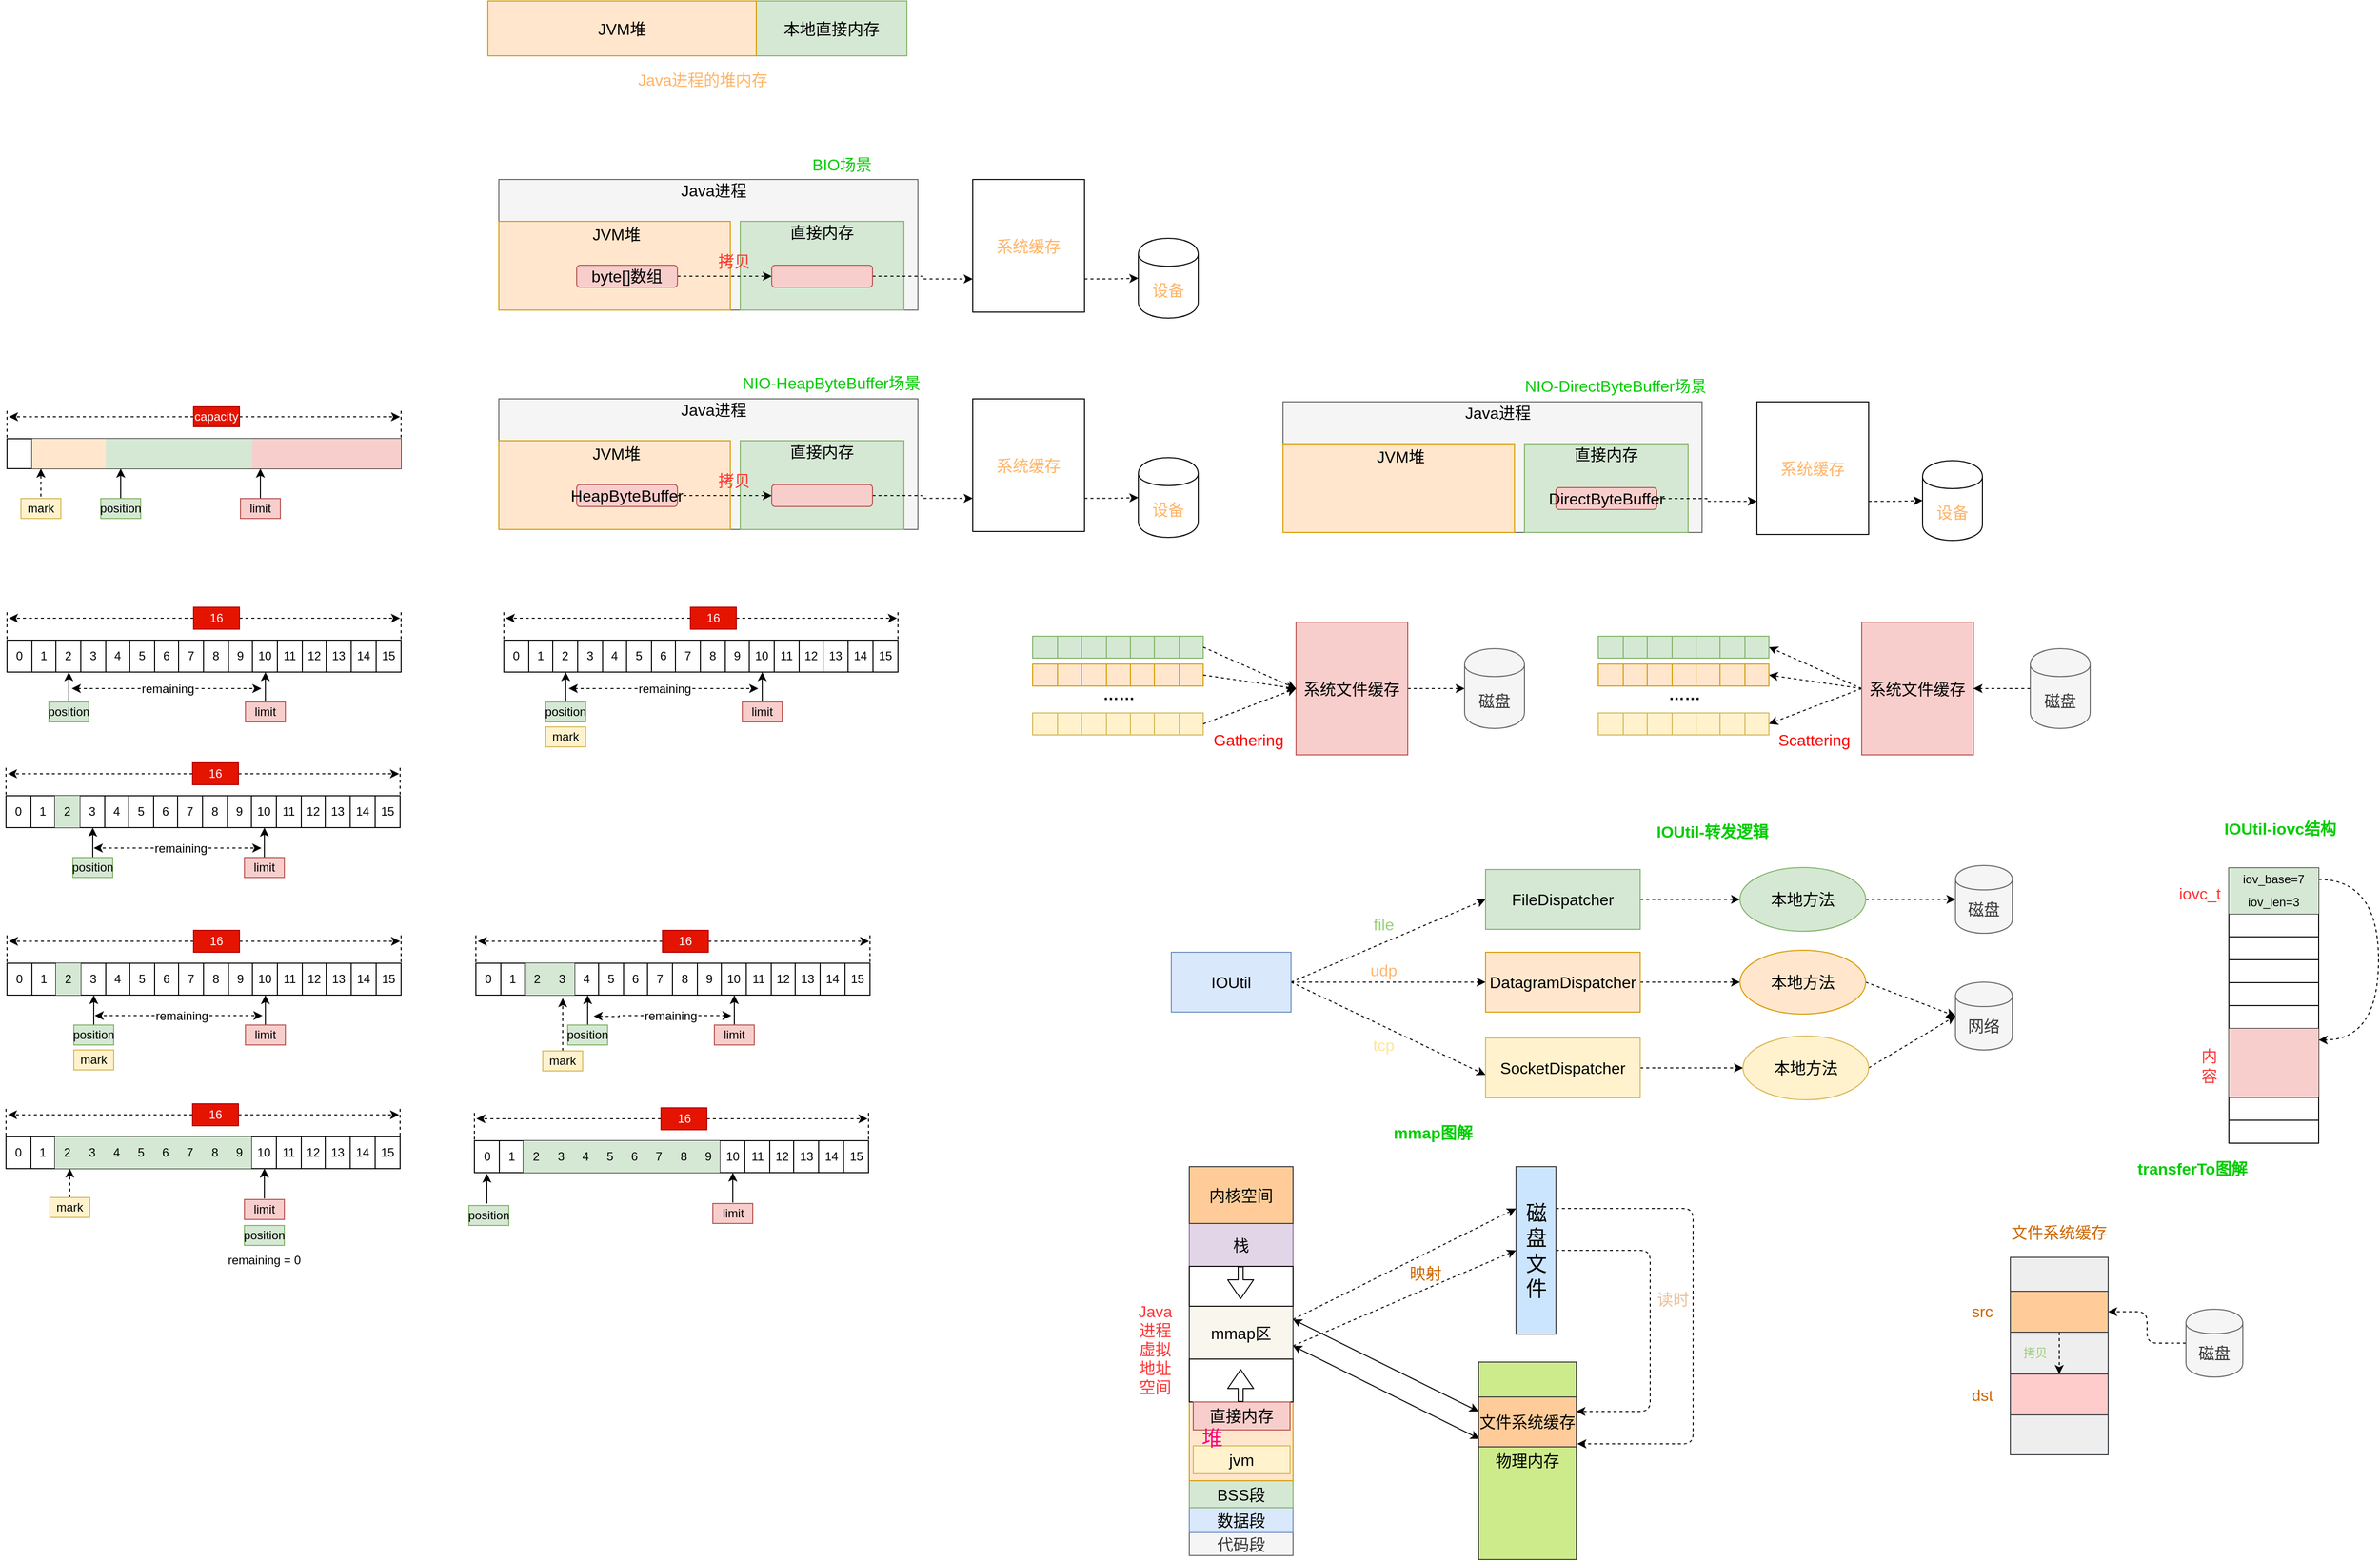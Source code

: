 <mxfile version="13.3.5" type="device"><diagram id="tWPp4tUynoBL7_EsMtQO" name="第 1 页"><mxGraphModel dx="1086" dy="1206" grid="0" gridSize="10" guides="1" tooltips="1" connect="1" arrows="1" fold="1" page="0" pageScale="1" pageWidth="827" pageHeight="1169" math="0" shadow="0"><root><mxCell id="0"/><mxCell id="1" parent="0"/><mxCell id="qL4aZgOiSOTT3ZNdsHYP-2" value="" style="endArrow=classic;html=1;dashed=1;" edge="1" parent="1"><mxGeometry width="50" height="50" relative="1" as="geometry"><mxPoint x="180" y="418" as="sourcePoint"/><mxPoint x="180" y="390" as="targetPoint"/></mxGeometry></mxCell><mxCell id="qL4aZgOiSOTT3ZNdsHYP-3" value="" style="endArrow=classic;html=1;" edge="1" parent="1"><mxGeometry width="50" height="50" relative="1" as="geometry"><mxPoint x="260" y="420" as="sourcePoint"/><mxPoint x="260" y="390" as="targetPoint"/></mxGeometry></mxCell><mxCell id="qL4aZgOiSOTT3ZNdsHYP-4" value="" style="endArrow=classic;html=1;" edge="1" parent="1"><mxGeometry width="50" height="50" relative="1" as="geometry"><mxPoint x="400" y="420" as="sourcePoint"/><mxPoint x="400" y="390" as="targetPoint"/></mxGeometry></mxCell><mxCell id="qL4aZgOiSOTT3ZNdsHYP-6" value="mark" style="text;html=1;strokeColor=#d6b656;fillColor=#fff2cc;align=center;verticalAlign=middle;whiteSpace=wrap;rounded=0;" vertex="1" parent="1"><mxGeometry x="160" y="420" width="40" height="20" as="geometry"/></mxCell><mxCell id="qL4aZgOiSOTT3ZNdsHYP-7" value="position" style="text;html=1;strokeColor=#82b366;fillColor=#d5e8d4;align=center;verticalAlign=middle;whiteSpace=wrap;rounded=0;" vertex="1" parent="1"><mxGeometry x="240" y="420" width="40" height="20" as="geometry"/></mxCell><mxCell id="qL4aZgOiSOTT3ZNdsHYP-8" value="limit" style="text;html=1;strokeColor=#b85450;fillColor=#f8cecc;align=center;verticalAlign=middle;whiteSpace=wrap;rounded=0;" vertex="1" parent="1"><mxGeometry x="380" y="420" width="40" height="20" as="geometry"/></mxCell><mxCell id="qL4aZgOiSOTT3ZNdsHYP-18" value="" style="shape=table;html=1;whiteSpace=wrap;startSize=0;container=1;collapsible=0;childLayout=tableLayout;" vertex="1" parent="1"><mxGeometry x="146" y="360" width="395" height="30" as="geometry"/></mxCell><mxCell id="qL4aZgOiSOTT3ZNdsHYP-19" value="" style="shape=partialRectangle;html=1;whiteSpace=wrap;collapsible=0;dropTarget=0;pointerEvents=0;fillColor=none;top=0;left=0;bottom=0;right=0;points=[[0,0.5],[1,0.5]];portConstraint=eastwest;" vertex="1" parent="qL4aZgOiSOTT3ZNdsHYP-18"><mxGeometry width="395" height="30" as="geometry"/></mxCell><mxCell id="qL4aZgOiSOTT3ZNdsHYP-20" value="" style="shape=partialRectangle;html=1;whiteSpace=wrap;connectable=0;overflow=hidden;fillColor=none;top=0;left=0;bottom=0;right=0;" vertex="1" parent="qL4aZgOiSOTT3ZNdsHYP-19"><mxGeometry width="25" height="30" as="geometry"/></mxCell><mxCell id="qL4aZgOiSOTT3ZNdsHYP-21" style="shape=partialRectangle;html=1;whiteSpace=wrap;connectable=0;overflow=hidden;fillColor=#ffe6cc;top=0;left=0;bottom=0;right=0;strokeColor=#d79b00;" vertex="1" parent="qL4aZgOiSOTT3ZNdsHYP-19"><mxGeometry x="25" width="24" height="30" as="geometry"/></mxCell><mxCell id="qL4aZgOiSOTT3ZNdsHYP-22" style="shape=partialRectangle;html=1;whiteSpace=wrap;connectable=0;overflow=hidden;fillColor=#ffe6cc;top=0;left=0;bottom=0;right=0;strokeColor=#d79b00;" vertex="1" parent="qL4aZgOiSOTT3ZNdsHYP-19"><mxGeometry x="49" width="25" height="30" as="geometry"/></mxCell><mxCell id="qL4aZgOiSOTT3ZNdsHYP-23" style="shape=partialRectangle;html=1;whiteSpace=wrap;connectable=0;overflow=hidden;fillColor=#ffe6cc;top=0;left=0;bottom=0;right=0;strokeColor=#d79b00;" vertex="1" parent="qL4aZgOiSOTT3ZNdsHYP-19"><mxGeometry x="74" width="25" height="30" as="geometry"/></mxCell><mxCell id="qL4aZgOiSOTT3ZNdsHYP-24" style="shape=partialRectangle;html=1;whiteSpace=wrap;connectable=0;overflow=hidden;fillColor=#d5e8d4;top=0;left=0;bottom=0;right=0;strokeColor=#82b366;" vertex="1" parent="qL4aZgOiSOTT3ZNdsHYP-19"><mxGeometry x="99" width="24" height="30" as="geometry"/></mxCell><mxCell id="qL4aZgOiSOTT3ZNdsHYP-25" style="shape=partialRectangle;html=1;whiteSpace=wrap;connectable=0;overflow=hidden;fillColor=#d5e8d4;top=0;left=0;bottom=0;right=0;strokeColor=#82b366;" vertex="1" parent="qL4aZgOiSOTT3ZNdsHYP-19"><mxGeometry x="123" width="25" height="30" as="geometry"/></mxCell><mxCell id="qL4aZgOiSOTT3ZNdsHYP-26" style="shape=partialRectangle;html=1;whiteSpace=wrap;connectable=0;overflow=hidden;fillColor=#d5e8d4;top=0;left=0;bottom=0;right=0;strokeColor=#82b366;" vertex="1" parent="qL4aZgOiSOTT3ZNdsHYP-19"><mxGeometry x="148" width="24" height="30" as="geometry"/></mxCell><mxCell id="qL4aZgOiSOTT3ZNdsHYP-27" style="shape=partialRectangle;html=1;whiteSpace=wrap;connectable=0;overflow=hidden;fillColor=#d5e8d4;top=0;left=0;bottom=0;right=0;strokeColor=#82b366;" vertex="1" parent="qL4aZgOiSOTT3ZNdsHYP-19"><mxGeometry x="172" width="25" height="30" as="geometry"/></mxCell><mxCell id="qL4aZgOiSOTT3ZNdsHYP-28" style="shape=partialRectangle;html=1;whiteSpace=wrap;connectable=0;overflow=hidden;fillColor=#d5e8d4;top=0;left=0;bottom=0;right=0;strokeColor=#82b366;" vertex="1" parent="qL4aZgOiSOTT3ZNdsHYP-19"><mxGeometry x="197" width="25" height="30" as="geometry"/></mxCell><mxCell id="qL4aZgOiSOTT3ZNdsHYP-29" style="shape=partialRectangle;html=1;whiteSpace=wrap;connectable=0;overflow=hidden;fillColor=#d5e8d4;top=0;left=0;bottom=0;right=0;strokeColor=#82b366;" vertex="1" parent="qL4aZgOiSOTT3ZNdsHYP-19"><mxGeometry x="222" width="24" height="30" as="geometry"/></mxCell><mxCell id="qL4aZgOiSOTT3ZNdsHYP-30" style="shape=partialRectangle;html=1;whiteSpace=wrap;connectable=0;overflow=hidden;fillColor=#f8cecc;top=0;left=0;bottom=0;right=0;strokeColor=#b85450;" vertex="1" parent="qL4aZgOiSOTT3ZNdsHYP-19"><mxGeometry x="246" width="25" height="30" as="geometry"/></mxCell><mxCell id="qL4aZgOiSOTT3ZNdsHYP-31" style="shape=partialRectangle;html=1;whiteSpace=wrap;connectable=0;overflow=hidden;fillColor=#f8cecc;top=0;left=0;bottom=0;right=0;strokeColor=#b85450;" vertex="1" parent="qL4aZgOiSOTT3ZNdsHYP-19"><mxGeometry x="271" width="25" height="30" as="geometry"/></mxCell><mxCell id="qL4aZgOiSOTT3ZNdsHYP-32" style="shape=partialRectangle;html=1;whiteSpace=wrap;connectable=0;overflow=hidden;fillColor=#f8cecc;top=0;left=0;bottom=0;right=0;strokeColor=#b85450;" vertex="1" parent="qL4aZgOiSOTT3ZNdsHYP-19"><mxGeometry x="296" width="24" height="30" as="geometry"/></mxCell><mxCell id="qL4aZgOiSOTT3ZNdsHYP-33" style="shape=partialRectangle;html=1;whiteSpace=wrap;connectable=0;overflow=hidden;fillColor=#f8cecc;top=0;left=0;bottom=0;right=0;strokeColor=#b85450;" vertex="1" parent="qL4aZgOiSOTT3ZNdsHYP-19"><mxGeometry x="320" width="25" height="30" as="geometry"/></mxCell><mxCell id="qL4aZgOiSOTT3ZNdsHYP-34" style="shape=partialRectangle;html=1;whiteSpace=wrap;connectable=0;overflow=hidden;fillColor=#f8cecc;top=0;left=0;bottom=0;right=0;strokeColor=#b85450;" vertex="1" parent="qL4aZgOiSOTT3ZNdsHYP-19"><mxGeometry x="345" width="25" height="30" as="geometry"/></mxCell><mxCell id="qL4aZgOiSOTT3ZNdsHYP-35" style="shape=partialRectangle;html=1;whiteSpace=wrap;connectable=0;overflow=hidden;fillColor=#f8cecc;top=0;left=0;bottom=0;right=0;strokeColor=#b85450;" vertex="1" parent="qL4aZgOiSOTT3ZNdsHYP-19"><mxGeometry x="370" width="25" height="30" as="geometry"/></mxCell><mxCell id="qL4aZgOiSOTT3ZNdsHYP-38" value="" style="endArrow=none;html=1;dashed=1;endFill=0;" edge="1" parent="1"><mxGeometry width="50" height="50" relative="1" as="geometry"><mxPoint x="541" y="332" as="sourcePoint"/><mxPoint x="541" y="360" as="targetPoint"/></mxGeometry></mxCell><mxCell id="qL4aZgOiSOTT3ZNdsHYP-39" value="" style="endArrow=none;html=1;dashed=1;endFill=0;" edge="1" parent="1"><mxGeometry width="50" height="50" relative="1" as="geometry"><mxPoint x="146" y="332" as="sourcePoint"/><mxPoint x="146" y="360" as="targetPoint"/></mxGeometry></mxCell><mxCell id="qL4aZgOiSOTT3ZNdsHYP-41" style="edgeStyle=orthogonalEdgeStyle;rounded=0;orthogonalLoop=1;jettySize=auto;html=1;dashed=1;" edge="1" parent="1" source="qL4aZgOiSOTT3ZNdsHYP-40"><mxGeometry relative="1" as="geometry"><mxPoint x="540" y="338" as="targetPoint"/></mxGeometry></mxCell><mxCell id="qL4aZgOiSOTT3ZNdsHYP-42" style="edgeStyle=orthogonalEdgeStyle;rounded=0;orthogonalLoop=1;jettySize=auto;html=1;dashed=1;" edge="1" parent="1" source="qL4aZgOiSOTT3ZNdsHYP-40"><mxGeometry relative="1" as="geometry"><mxPoint x="148" y="338" as="targetPoint"/></mxGeometry></mxCell><mxCell id="qL4aZgOiSOTT3ZNdsHYP-40" value="capacity" style="text;html=1;strokeColor=#B20000;fillColor=#e51400;align=center;verticalAlign=middle;whiteSpace=wrap;rounded=0;fontColor=#ffffff;" vertex="1" parent="1"><mxGeometry x="333" y="328" width="46" height="20" as="geometry"/></mxCell><mxCell id="qL4aZgOiSOTT3ZNdsHYP-61" value="" style="endArrow=none;html=1;dashed=1;endFill=0;" edge="1" parent="1"><mxGeometry width="50" height="50" relative="1" as="geometry"><mxPoint x="541" y="534" as="sourcePoint"/><mxPoint x="541" y="562" as="targetPoint"/></mxGeometry></mxCell><mxCell id="qL4aZgOiSOTT3ZNdsHYP-62" value="" style="endArrow=none;html=1;dashed=1;endFill=0;" edge="1" parent="1"><mxGeometry width="50" height="50" relative="1" as="geometry"><mxPoint x="146" y="534" as="sourcePoint"/><mxPoint x="146" y="562" as="targetPoint"/></mxGeometry></mxCell><mxCell id="qL4aZgOiSOTT3ZNdsHYP-63" style="edgeStyle=orthogonalEdgeStyle;rounded=0;orthogonalLoop=1;jettySize=auto;html=1;dashed=1;" edge="1" parent="1" source="qL4aZgOiSOTT3ZNdsHYP-65"><mxGeometry relative="1" as="geometry"><mxPoint x="540" y="540" as="targetPoint"/></mxGeometry></mxCell><mxCell id="qL4aZgOiSOTT3ZNdsHYP-64" style="edgeStyle=orthogonalEdgeStyle;rounded=0;orthogonalLoop=1;jettySize=auto;html=1;dashed=1;" edge="1" parent="1" source="qL4aZgOiSOTT3ZNdsHYP-65"><mxGeometry relative="1" as="geometry"><mxPoint x="148" y="540" as="targetPoint"/></mxGeometry></mxCell><mxCell id="qL4aZgOiSOTT3ZNdsHYP-65" value="16" style="text;html=1;strokeColor=#B20000;fillColor=#e51400;align=center;verticalAlign=middle;whiteSpace=wrap;rounded=0;fontColor=#ffffff;" vertex="1" parent="1"><mxGeometry x="333" y="529" width="46" height="22" as="geometry"/></mxCell><mxCell id="qL4aZgOiSOTT3ZNdsHYP-43" value="" style="shape=table;html=1;whiteSpace=wrap;startSize=0;container=1;collapsible=0;childLayout=tableLayout;" vertex="1" parent="1"><mxGeometry x="146" y="562" width="395" height="32" as="geometry"/></mxCell><mxCell id="qL4aZgOiSOTT3ZNdsHYP-44" value="" style="shape=partialRectangle;html=1;whiteSpace=wrap;collapsible=0;dropTarget=0;pointerEvents=0;fillColor=none;top=0;left=0;bottom=0;right=0;points=[[0,0.5],[1,0.5]];portConstraint=eastwest;" vertex="1" parent="qL4aZgOiSOTT3ZNdsHYP-43"><mxGeometry width="395" height="32" as="geometry"/></mxCell><mxCell id="qL4aZgOiSOTT3ZNdsHYP-45" value="0" style="shape=partialRectangle;html=1;whiteSpace=wrap;connectable=0;overflow=hidden;fillColor=none;top=0;left=0;bottom=0;right=0;" vertex="1" parent="qL4aZgOiSOTT3ZNdsHYP-44"><mxGeometry width="25" height="32" as="geometry"/></mxCell><mxCell id="qL4aZgOiSOTT3ZNdsHYP-46" value="1" style="shape=partialRectangle;html=1;whiteSpace=wrap;connectable=0;overflow=hidden;top=0;left=0;bottom=0;right=0;strokeColor=#d79b00;fillColor=none;" vertex="1" parent="qL4aZgOiSOTT3ZNdsHYP-44"><mxGeometry x="25" width="24" height="32" as="geometry"/></mxCell><mxCell id="qL4aZgOiSOTT3ZNdsHYP-47" value="2" style="shape=partialRectangle;html=1;whiteSpace=wrap;connectable=0;overflow=hidden;top=0;left=0;bottom=0;right=0;strokeColor=#d79b00;fillColor=none;" vertex="1" parent="qL4aZgOiSOTT3ZNdsHYP-44"><mxGeometry x="49" width="25" height="32" as="geometry"/></mxCell><mxCell id="qL4aZgOiSOTT3ZNdsHYP-48" value="3" style="shape=partialRectangle;html=1;whiteSpace=wrap;connectable=0;overflow=hidden;top=0;left=0;bottom=0;right=0;strokeColor=#d79b00;fillColor=none;" vertex="1" parent="qL4aZgOiSOTT3ZNdsHYP-44"><mxGeometry x="74" width="25" height="32" as="geometry"/></mxCell><mxCell id="qL4aZgOiSOTT3ZNdsHYP-49" value="4" style="shape=partialRectangle;html=1;whiteSpace=wrap;connectable=0;overflow=hidden;top=0;left=0;bottom=0;right=0;strokeColor=#82b366;fillColor=none;" vertex="1" parent="qL4aZgOiSOTT3ZNdsHYP-44"><mxGeometry x="99" width="24" height="32" as="geometry"/></mxCell><mxCell id="qL4aZgOiSOTT3ZNdsHYP-50" value="5" style="shape=partialRectangle;html=1;whiteSpace=wrap;connectable=0;overflow=hidden;top=0;left=0;bottom=0;right=0;strokeColor=#82b366;fillColor=none;" vertex="1" parent="qL4aZgOiSOTT3ZNdsHYP-44"><mxGeometry x="123" width="25" height="32" as="geometry"/></mxCell><mxCell id="qL4aZgOiSOTT3ZNdsHYP-51" value="6" style="shape=partialRectangle;html=1;whiteSpace=wrap;connectable=0;overflow=hidden;top=0;left=0;bottom=0;right=0;strokeColor=#82b366;fillColor=none;" vertex="1" parent="qL4aZgOiSOTT3ZNdsHYP-44"><mxGeometry x="148" width="24" height="32" as="geometry"/></mxCell><mxCell id="qL4aZgOiSOTT3ZNdsHYP-52" value="7" style="shape=partialRectangle;html=1;whiteSpace=wrap;connectable=0;overflow=hidden;top=0;left=0;bottom=0;right=0;strokeColor=#82b366;fillColor=none;" vertex="1" parent="qL4aZgOiSOTT3ZNdsHYP-44"><mxGeometry x="172" width="25" height="32" as="geometry"/></mxCell><mxCell id="qL4aZgOiSOTT3ZNdsHYP-53" value="8" style="shape=partialRectangle;html=1;whiteSpace=wrap;connectable=0;overflow=hidden;top=0;left=0;bottom=0;right=0;strokeColor=#82b366;fillColor=none;" vertex="1" parent="qL4aZgOiSOTT3ZNdsHYP-44"><mxGeometry x="197" width="25" height="32" as="geometry"/></mxCell><mxCell id="qL4aZgOiSOTT3ZNdsHYP-54" value="9" style="shape=partialRectangle;html=1;whiteSpace=wrap;connectable=0;overflow=hidden;top=0;left=0;bottom=0;right=0;strokeColor=#82b366;fillColor=none;" vertex="1" parent="qL4aZgOiSOTT3ZNdsHYP-44"><mxGeometry x="222" width="24" height="32" as="geometry"/></mxCell><mxCell id="qL4aZgOiSOTT3ZNdsHYP-55" value="10" style="shape=partialRectangle;html=1;whiteSpace=wrap;connectable=0;overflow=hidden;top=0;left=0;bottom=0;right=0;strokeColor=#b85450;fillColor=none;" vertex="1" parent="qL4aZgOiSOTT3ZNdsHYP-44"><mxGeometry x="246" width="25" height="32" as="geometry"/></mxCell><mxCell id="qL4aZgOiSOTT3ZNdsHYP-56" value="11" style="shape=partialRectangle;html=1;whiteSpace=wrap;connectable=0;overflow=hidden;top=0;left=0;bottom=0;right=0;strokeColor=#b85450;fillColor=none;" vertex="1" parent="qL4aZgOiSOTT3ZNdsHYP-44"><mxGeometry x="271" width="25" height="32" as="geometry"/></mxCell><mxCell id="qL4aZgOiSOTT3ZNdsHYP-57" value="12" style="shape=partialRectangle;html=1;whiteSpace=wrap;connectable=0;overflow=hidden;top=0;left=0;bottom=0;right=0;strokeColor=#b85450;fillColor=none;" vertex="1" parent="qL4aZgOiSOTT3ZNdsHYP-44"><mxGeometry x="296" width="24" height="32" as="geometry"/></mxCell><mxCell id="qL4aZgOiSOTT3ZNdsHYP-58" value="13" style="shape=partialRectangle;html=1;whiteSpace=wrap;connectable=0;overflow=hidden;top=0;left=0;bottom=0;right=0;strokeColor=#b85450;fillColor=none;" vertex="1" parent="qL4aZgOiSOTT3ZNdsHYP-44"><mxGeometry x="320" width="25" height="32" as="geometry"/></mxCell><mxCell id="qL4aZgOiSOTT3ZNdsHYP-59" value="14" style="shape=partialRectangle;html=1;whiteSpace=wrap;connectable=0;overflow=hidden;top=0;left=0;bottom=0;right=0;strokeColor=#b85450;fillColor=none;" vertex="1" parent="qL4aZgOiSOTT3ZNdsHYP-44"><mxGeometry x="345" width="25" height="32" as="geometry"/></mxCell><mxCell id="qL4aZgOiSOTT3ZNdsHYP-60" value="15" style="shape=partialRectangle;html=1;whiteSpace=wrap;connectable=0;overflow=hidden;top=0;left=0;bottom=0;right=0;strokeColor=#b85450;fillColor=none;" vertex="1" parent="qL4aZgOiSOTT3ZNdsHYP-44"><mxGeometry x="370" width="25" height="32" as="geometry"/></mxCell><mxCell id="qL4aZgOiSOTT3ZNdsHYP-66" value="" style="endArrow=classic;html=1;" edge="1" parent="1"><mxGeometry width="50" height="50" relative="1" as="geometry"><mxPoint x="208" y="624" as="sourcePoint"/><mxPoint x="208" y="594" as="targetPoint"/></mxGeometry></mxCell><mxCell id="qL4aZgOiSOTT3ZNdsHYP-67" value="position" style="text;html=1;strokeColor=#82b366;fillColor=#d5e8d4;align=center;verticalAlign=middle;whiteSpace=wrap;rounded=0;" vertex="1" parent="1"><mxGeometry x="188" y="624" width="40" height="20" as="geometry"/></mxCell><mxCell id="qL4aZgOiSOTT3ZNdsHYP-68" value="" style="endArrow=classic;html=1;" edge="1" parent="1"><mxGeometry width="50" height="50" relative="1" as="geometry"><mxPoint x="405" y="624" as="sourcePoint"/><mxPoint x="405" y="594" as="targetPoint"/></mxGeometry></mxCell><mxCell id="qL4aZgOiSOTT3ZNdsHYP-69" value="limit" style="text;html=1;strokeColor=#b85450;fillColor=#f8cecc;align=center;verticalAlign=middle;whiteSpace=wrap;rounded=0;" vertex="1" parent="1"><mxGeometry x="385" y="624" width="40" height="20" as="geometry"/></mxCell><mxCell id="qL4aZgOiSOTT3ZNdsHYP-70" value="" style="endArrow=none;html=1;dashed=1;endFill=0;" edge="1" parent="1"><mxGeometry width="50" height="50" relative="1" as="geometry"><mxPoint x="540" y="690" as="sourcePoint"/><mxPoint x="540" y="718" as="targetPoint"/></mxGeometry></mxCell><mxCell id="qL4aZgOiSOTT3ZNdsHYP-71" value="" style="endArrow=none;html=1;dashed=1;endFill=0;" edge="1" parent="1"><mxGeometry width="50" height="50" relative="1" as="geometry"><mxPoint x="145" y="690" as="sourcePoint"/><mxPoint x="145" y="718" as="targetPoint"/></mxGeometry></mxCell><mxCell id="qL4aZgOiSOTT3ZNdsHYP-72" style="edgeStyle=orthogonalEdgeStyle;rounded=0;orthogonalLoop=1;jettySize=auto;html=1;dashed=1;" edge="1" parent="1" source="qL4aZgOiSOTT3ZNdsHYP-74"><mxGeometry relative="1" as="geometry"><mxPoint x="539" y="696" as="targetPoint"/></mxGeometry></mxCell><mxCell id="qL4aZgOiSOTT3ZNdsHYP-73" style="edgeStyle=orthogonalEdgeStyle;rounded=0;orthogonalLoop=1;jettySize=auto;html=1;dashed=1;" edge="1" parent="1" source="qL4aZgOiSOTT3ZNdsHYP-74"><mxGeometry relative="1" as="geometry"><mxPoint x="147" y="696" as="targetPoint"/></mxGeometry></mxCell><mxCell id="qL4aZgOiSOTT3ZNdsHYP-74" value="16" style="text;html=1;strokeColor=#B20000;fillColor=#e51400;align=center;verticalAlign=middle;whiteSpace=wrap;rounded=0;fontColor=#ffffff;" vertex="1" parent="1"><mxGeometry x="332" y="685" width="46" height="22" as="geometry"/></mxCell><mxCell id="qL4aZgOiSOTT3ZNdsHYP-93" value="" style="endArrow=classic;html=1;" edge="1" parent="1"><mxGeometry width="50" height="50" relative="1" as="geometry"><mxPoint x="232" y="780" as="sourcePoint"/><mxPoint x="232" y="750" as="targetPoint"/></mxGeometry></mxCell><mxCell id="qL4aZgOiSOTT3ZNdsHYP-94" value="position" style="text;html=1;strokeColor=#82b366;fillColor=#d5e8d4;align=center;verticalAlign=middle;whiteSpace=wrap;rounded=0;" vertex="1" parent="1"><mxGeometry x="212" y="780" width="40" height="20" as="geometry"/></mxCell><mxCell id="qL4aZgOiSOTT3ZNdsHYP-95" value="" style="endArrow=classic;html=1;" edge="1" parent="1"><mxGeometry width="50" height="50" relative="1" as="geometry"><mxPoint x="404" y="780" as="sourcePoint"/><mxPoint x="404" y="750" as="targetPoint"/></mxGeometry></mxCell><mxCell id="qL4aZgOiSOTT3ZNdsHYP-96" value="limit" style="text;html=1;strokeColor=#b85450;fillColor=#f8cecc;align=center;verticalAlign=middle;whiteSpace=wrap;rounded=0;" vertex="1" parent="1"><mxGeometry x="384" y="780" width="40" height="20" as="geometry"/></mxCell><mxCell id="qL4aZgOiSOTT3ZNdsHYP-75" value="" style="shape=table;html=1;whiteSpace=wrap;startSize=0;container=1;collapsible=0;childLayout=tableLayout;" vertex="1" parent="1"><mxGeometry x="145" y="718" width="395" height="32" as="geometry"/></mxCell><mxCell id="qL4aZgOiSOTT3ZNdsHYP-76" value="" style="shape=partialRectangle;html=1;whiteSpace=wrap;collapsible=0;dropTarget=0;pointerEvents=0;fillColor=none;top=0;left=0;bottom=0;right=0;points=[[0,0.5],[1,0.5]];portConstraint=eastwest;" vertex="1" parent="qL4aZgOiSOTT3ZNdsHYP-75"><mxGeometry width="395" height="32" as="geometry"/></mxCell><mxCell id="qL4aZgOiSOTT3ZNdsHYP-77" value="0" style="shape=partialRectangle;html=1;whiteSpace=wrap;connectable=0;overflow=hidden;fillColor=none;top=0;left=0;bottom=0;right=0;" vertex="1" parent="qL4aZgOiSOTT3ZNdsHYP-76"><mxGeometry width="25" height="32" as="geometry"/></mxCell><mxCell id="qL4aZgOiSOTT3ZNdsHYP-78" value="1" style="shape=partialRectangle;html=1;whiteSpace=wrap;connectable=0;overflow=hidden;top=0;left=0;bottom=0;right=0;strokeColor=#d79b00;fillColor=none;" vertex="1" parent="qL4aZgOiSOTT3ZNdsHYP-76"><mxGeometry x="25" width="24" height="32" as="geometry"/></mxCell><mxCell id="qL4aZgOiSOTT3ZNdsHYP-79" value="2" style="shape=partialRectangle;html=1;whiteSpace=wrap;connectable=0;overflow=hidden;top=0;left=0;bottom=0;right=0;strokeColor=#82b366;fillColor=#d5e8d4;" vertex="1" parent="qL4aZgOiSOTT3ZNdsHYP-76"><mxGeometry x="49" width="25" height="32" as="geometry"/></mxCell><mxCell id="qL4aZgOiSOTT3ZNdsHYP-80" value="3" style="shape=partialRectangle;html=1;whiteSpace=wrap;connectable=0;overflow=hidden;top=0;left=0;bottom=0;right=0;strokeColor=#d79b00;fillColor=none;" vertex="1" parent="qL4aZgOiSOTT3ZNdsHYP-76"><mxGeometry x="74" width="25" height="32" as="geometry"/></mxCell><mxCell id="qL4aZgOiSOTT3ZNdsHYP-81" value="4" style="shape=partialRectangle;html=1;whiteSpace=wrap;connectable=0;overflow=hidden;top=0;left=0;bottom=0;right=0;strokeColor=#82b366;fillColor=none;" vertex="1" parent="qL4aZgOiSOTT3ZNdsHYP-76"><mxGeometry x="99" width="24" height="32" as="geometry"/></mxCell><mxCell id="qL4aZgOiSOTT3ZNdsHYP-82" value="5" style="shape=partialRectangle;html=1;whiteSpace=wrap;connectable=0;overflow=hidden;top=0;left=0;bottom=0;right=0;strokeColor=#82b366;fillColor=none;" vertex="1" parent="qL4aZgOiSOTT3ZNdsHYP-76"><mxGeometry x="123" width="25" height="32" as="geometry"/></mxCell><mxCell id="qL4aZgOiSOTT3ZNdsHYP-83" value="6" style="shape=partialRectangle;html=1;whiteSpace=wrap;connectable=0;overflow=hidden;top=0;left=0;bottom=0;right=0;strokeColor=#82b366;fillColor=none;" vertex="1" parent="qL4aZgOiSOTT3ZNdsHYP-76"><mxGeometry x="148" width="24" height="32" as="geometry"/></mxCell><mxCell id="qL4aZgOiSOTT3ZNdsHYP-84" value="7" style="shape=partialRectangle;html=1;whiteSpace=wrap;connectable=0;overflow=hidden;top=0;left=0;bottom=0;right=0;strokeColor=#82b366;fillColor=none;" vertex="1" parent="qL4aZgOiSOTT3ZNdsHYP-76"><mxGeometry x="172" width="25" height="32" as="geometry"/></mxCell><mxCell id="qL4aZgOiSOTT3ZNdsHYP-85" value="8" style="shape=partialRectangle;html=1;whiteSpace=wrap;connectable=0;overflow=hidden;top=0;left=0;bottom=0;right=0;strokeColor=#82b366;fillColor=none;" vertex="1" parent="qL4aZgOiSOTT3ZNdsHYP-76"><mxGeometry x="197" width="25" height="32" as="geometry"/></mxCell><mxCell id="qL4aZgOiSOTT3ZNdsHYP-86" value="9" style="shape=partialRectangle;html=1;whiteSpace=wrap;connectable=0;overflow=hidden;top=0;left=0;bottom=0;right=0;strokeColor=#82b366;fillColor=none;" vertex="1" parent="qL4aZgOiSOTT3ZNdsHYP-76"><mxGeometry x="222" width="24" height="32" as="geometry"/></mxCell><mxCell id="qL4aZgOiSOTT3ZNdsHYP-87" value="10" style="shape=partialRectangle;html=1;whiteSpace=wrap;connectable=0;overflow=hidden;top=0;left=0;bottom=0;right=0;strokeColor=#b85450;fillColor=none;" vertex="1" parent="qL4aZgOiSOTT3ZNdsHYP-76"><mxGeometry x="246" width="25" height="32" as="geometry"/></mxCell><mxCell id="qL4aZgOiSOTT3ZNdsHYP-88" value="11" style="shape=partialRectangle;html=1;whiteSpace=wrap;connectable=0;overflow=hidden;top=0;left=0;bottom=0;right=0;strokeColor=#b85450;fillColor=none;" vertex="1" parent="qL4aZgOiSOTT3ZNdsHYP-76"><mxGeometry x="271" width="25" height="32" as="geometry"/></mxCell><mxCell id="qL4aZgOiSOTT3ZNdsHYP-89" value="12" style="shape=partialRectangle;html=1;whiteSpace=wrap;connectable=0;overflow=hidden;top=0;left=0;bottom=0;right=0;strokeColor=#b85450;fillColor=none;" vertex="1" parent="qL4aZgOiSOTT3ZNdsHYP-76"><mxGeometry x="296" width="24" height="32" as="geometry"/></mxCell><mxCell id="qL4aZgOiSOTT3ZNdsHYP-90" value="13" style="shape=partialRectangle;html=1;whiteSpace=wrap;connectable=0;overflow=hidden;top=0;left=0;bottom=0;right=0;strokeColor=#b85450;fillColor=none;" vertex="1" parent="qL4aZgOiSOTT3ZNdsHYP-76"><mxGeometry x="320" width="25" height="32" as="geometry"/></mxCell><mxCell id="qL4aZgOiSOTT3ZNdsHYP-91" value="14" style="shape=partialRectangle;html=1;whiteSpace=wrap;connectable=0;overflow=hidden;top=0;left=0;bottom=0;right=0;strokeColor=#b85450;fillColor=none;" vertex="1" parent="qL4aZgOiSOTT3ZNdsHYP-76"><mxGeometry x="345" width="25" height="32" as="geometry"/></mxCell><mxCell id="qL4aZgOiSOTT3ZNdsHYP-92" value="15" style="shape=partialRectangle;html=1;whiteSpace=wrap;connectable=0;overflow=hidden;top=0;left=0;bottom=0;right=0;strokeColor=#b85450;fillColor=none;" vertex="1" parent="qL4aZgOiSOTT3ZNdsHYP-76"><mxGeometry x="370" width="25" height="32" as="geometry"/></mxCell><mxCell id="qL4aZgOiSOTT3ZNdsHYP-97" value="" style="endArrow=none;html=1;dashed=1;endFill=0;" edge="1" parent="1"><mxGeometry width="50" height="50" relative="1" as="geometry"><mxPoint x="540" y="1032" as="sourcePoint"/><mxPoint x="540" y="1060" as="targetPoint"/></mxGeometry></mxCell><mxCell id="qL4aZgOiSOTT3ZNdsHYP-98" value="" style="endArrow=none;html=1;dashed=1;endFill=0;" edge="1" parent="1"><mxGeometry width="50" height="50" relative="1" as="geometry"><mxPoint x="145" y="1032" as="sourcePoint"/><mxPoint x="145" y="1060" as="targetPoint"/></mxGeometry></mxCell><mxCell id="qL4aZgOiSOTT3ZNdsHYP-99" style="edgeStyle=orthogonalEdgeStyle;rounded=0;orthogonalLoop=1;jettySize=auto;html=1;dashed=1;" edge="1" parent="1" source="qL4aZgOiSOTT3ZNdsHYP-101"><mxGeometry relative="1" as="geometry"><mxPoint x="539" y="1038" as="targetPoint"/></mxGeometry></mxCell><mxCell id="qL4aZgOiSOTT3ZNdsHYP-100" style="edgeStyle=orthogonalEdgeStyle;rounded=0;orthogonalLoop=1;jettySize=auto;html=1;dashed=1;" edge="1" parent="1" source="qL4aZgOiSOTT3ZNdsHYP-101"><mxGeometry relative="1" as="geometry"><mxPoint x="147" y="1038" as="targetPoint"/></mxGeometry></mxCell><mxCell id="qL4aZgOiSOTT3ZNdsHYP-101" value="16" style="text;html=1;strokeColor=#B20000;fillColor=#e51400;align=center;verticalAlign=middle;whiteSpace=wrap;rounded=0;fontColor=#ffffff;" vertex="1" parent="1"><mxGeometry x="332" y="1027" width="46" height="22" as="geometry"/></mxCell><mxCell id="qL4aZgOiSOTT3ZNdsHYP-102" value="" style="endArrow=classic;html=1;" edge="1" parent="1"><mxGeometry width="50" height="50" relative="1" as="geometry"><mxPoint x="404" y="1122" as="sourcePoint"/><mxPoint x="404" y="1092" as="targetPoint"/></mxGeometry></mxCell><mxCell id="qL4aZgOiSOTT3ZNdsHYP-229" value="" style="shape=table;html=1;whiteSpace=wrap;startSize=0;container=1;collapsible=0;childLayout=tableLayout;" vertex="1" parent="1"><mxGeometry x="644" y="562" width="395" height="32" as="geometry"/></mxCell><mxCell id="qL4aZgOiSOTT3ZNdsHYP-230" value="" style="shape=partialRectangle;html=1;whiteSpace=wrap;collapsible=0;dropTarget=0;pointerEvents=0;fillColor=none;top=0;left=0;bottom=0;right=0;points=[[0,0.5],[1,0.5]];portConstraint=eastwest;" vertex="1" parent="qL4aZgOiSOTT3ZNdsHYP-229"><mxGeometry width="395" height="32" as="geometry"/></mxCell><mxCell id="qL4aZgOiSOTT3ZNdsHYP-231" value="0" style="shape=partialRectangle;html=1;whiteSpace=wrap;connectable=0;overflow=hidden;fillColor=none;top=0;left=0;bottom=0;right=0;" vertex="1" parent="qL4aZgOiSOTT3ZNdsHYP-230"><mxGeometry width="25" height="32" as="geometry"/></mxCell><mxCell id="qL4aZgOiSOTT3ZNdsHYP-232" value="1" style="shape=partialRectangle;html=1;whiteSpace=wrap;connectable=0;overflow=hidden;top=0;left=0;bottom=0;right=0;strokeColor=#d79b00;fillColor=none;" vertex="1" parent="qL4aZgOiSOTT3ZNdsHYP-230"><mxGeometry x="25" width="24" height="32" as="geometry"/></mxCell><mxCell id="qL4aZgOiSOTT3ZNdsHYP-233" value="2" style="shape=partialRectangle;html=1;whiteSpace=wrap;connectable=0;overflow=hidden;top=0;left=0;bottom=0;right=0;strokeColor=#d79b00;fillColor=none;" vertex="1" parent="qL4aZgOiSOTT3ZNdsHYP-230"><mxGeometry x="49" width="25" height="32" as="geometry"/></mxCell><mxCell id="qL4aZgOiSOTT3ZNdsHYP-234" value="3" style="shape=partialRectangle;html=1;whiteSpace=wrap;connectable=0;overflow=hidden;top=0;left=0;bottom=0;right=0;strokeColor=#d79b00;fillColor=none;" vertex="1" parent="qL4aZgOiSOTT3ZNdsHYP-230"><mxGeometry x="74" width="25" height="32" as="geometry"/></mxCell><mxCell id="qL4aZgOiSOTT3ZNdsHYP-235" value="4" style="shape=partialRectangle;html=1;whiteSpace=wrap;connectable=0;overflow=hidden;top=0;left=0;bottom=0;right=0;strokeColor=#82b366;fillColor=none;" vertex="1" parent="qL4aZgOiSOTT3ZNdsHYP-230"><mxGeometry x="99" width="24" height="32" as="geometry"/></mxCell><mxCell id="qL4aZgOiSOTT3ZNdsHYP-236" value="5" style="shape=partialRectangle;html=1;whiteSpace=wrap;connectable=0;overflow=hidden;top=0;left=0;bottom=0;right=0;strokeColor=#82b366;fillColor=none;" vertex="1" parent="qL4aZgOiSOTT3ZNdsHYP-230"><mxGeometry x="123" width="25" height="32" as="geometry"/></mxCell><mxCell id="qL4aZgOiSOTT3ZNdsHYP-237" value="6" style="shape=partialRectangle;html=1;whiteSpace=wrap;connectable=0;overflow=hidden;top=0;left=0;bottom=0;right=0;strokeColor=#82b366;fillColor=none;" vertex="1" parent="qL4aZgOiSOTT3ZNdsHYP-230"><mxGeometry x="148" width="24" height="32" as="geometry"/></mxCell><mxCell id="qL4aZgOiSOTT3ZNdsHYP-238" value="7" style="shape=partialRectangle;html=1;whiteSpace=wrap;connectable=0;overflow=hidden;top=0;left=0;bottom=0;right=0;strokeColor=#82b366;fillColor=none;" vertex="1" parent="qL4aZgOiSOTT3ZNdsHYP-230"><mxGeometry x="172" width="25" height="32" as="geometry"/></mxCell><mxCell id="qL4aZgOiSOTT3ZNdsHYP-239" value="8" style="shape=partialRectangle;html=1;whiteSpace=wrap;connectable=0;overflow=hidden;top=0;left=0;bottom=0;right=0;strokeColor=#82b366;fillColor=none;" vertex="1" parent="qL4aZgOiSOTT3ZNdsHYP-230"><mxGeometry x="197" width="25" height="32" as="geometry"/></mxCell><mxCell id="qL4aZgOiSOTT3ZNdsHYP-240" value="9" style="shape=partialRectangle;html=1;whiteSpace=wrap;connectable=0;overflow=hidden;top=0;left=0;bottom=0;right=0;strokeColor=#82b366;fillColor=none;" vertex="1" parent="qL4aZgOiSOTT3ZNdsHYP-230"><mxGeometry x="222" width="24" height="32" as="geometry"/></mxCell><mxCell id="qL4aZgOiSOTT3ZNdsHYP-241" value="10" style="shape=partialRectangle;html=1;whiteSpace=wrap;connectable=0;overflow=hidden;top=0;left=0;bottom=0;right=0;strokeColor=#b85450;fillColor=none;" vertex="1" parent="qL4aZgOiSOTT3ZNdsHYP-230"><mxGeometry x="246" width="25" height="32" as="geometry"/></mxCell><mxCell id="qL4aZgOiSOTT3ZNdsHYP-242" value="11" style="shape=partialRectangle;html=1;whiteSpace=wrap;connectable=0;overflow=hidden;top=0;left=0;bottom=0;right=0;strokeColor=#b85450;fillColor=none;" vertex="1" parent="qL4aZgOiSOTT3ZNdsHYP-230"><mxGeometry x="271" width="25" height="32" as="geometry"/></mxCell><mxCell id="qL4aZgOiSOTT3ZNdsHYP-243" value="12" style="shape=partialRectangle;html=1;whiteSpace=wrap;connectable=0;overflow=hidden;top=0;left=0;bottom=0;right=0;strokeColor=#b85450;fillColor=none;" vertex="1" parent="qL4aZgOiSOTT3ZNdsHYP-230"><mxGeometry x="296" width="24" height="32" as="geometry"/></mxCell><mxCell id="qL4aZgOiSOTT3ZNdsHYP-244" value="13" style="shape=partialRectangle;html=1;whiteSpace=wrap;connectable=0;overflow=hidden;top=0;left=0;bottom=0;right=0;strokeColor=#b85450;fillColor=none;" vertex="1" parent="qL4aZgOiSOTT3ZNdsHYP-230"><mxGeometry x="320" width="25" height="32" as="geometry"/></mxCell><mxCell id="qL4aZgOiSOTT3ZNdsHYP-245" value="14" style="shape=partialRectangle;html=1;whiteSpace=wrap;connectable=0;overflow=hidden;top=0;left=0;bottom=0;right=0;strokeColor=#b85450;fillColor=none;" vertex="1" parent="qL4aZgOiSOTT3ZNdsHYP-230"><mxGeometry x="345" width="25" height="32" as="geometry"/></mxCell><mxCell id="qL4aZgOiSOTT3ZNdsHYP-246" value="15" style="shape=partialRectangle;html=1;whiteSpace=wrap;connectable=0;overflow=hidden;top=0;left=0;bottom=0;right=0;strokeColor=#b85450;fillColor=none;" vertex="1" parent="qL4aZgOiSOTT3ZNdsHYP-230"><mxGeometry x="370" width="25" height="32" as="geometry"/></mxCell><mxCell id="qL4aZgOiSOTT3ZNdsHYP-103" value="position" style="text;html=1;strokeColor=#82b366;fillColor=#d5e8d4;align=center;verticalAlign=middle;whiteSpace=wrap;rounded=0;" vertex="1" parent="1"><mxGeometry x="384" y="1149" width="40" height="20" as="geometry"/></mxCell><mxCell id="qL4aZgOiSOTT3ZNdsHYP-104" value="" style="endArrow=classic;html=1;" edge="1" parent="1"><mxGeometry width="50" height="50" relative="1" as="geometry"><mxPoint x="404" y="1122" as="sourcePoint"/><mxPoint x="404" y="1092" as="targetPoint"/></mxGeometry></mxCell><mxCell id="qL4aZgOiSOTT3ZNdsHYP-105" value="limit" style="text;html=1;strokeColor=#b85450;fillColor=#f8cecc;align=center;verticalAlign=middle;whiteSpace=wrap;rounded=0;" vertex="1" parent="1"><mxGeometry x="384" y="1123" width="40" height="20" as="geometry"/></mxCell><mxCell id="qL4aZgOiSOTT3ZNdsHYP-127" style="edgeStyle=orthogonalEdgeStyle;rounded=0;orthogonalLoop=1;jettySize=auto;html=1;dashed=1;endArrow=classic;endFill=1;" edge="1" parent="1" source="qL4aZgOiSOTT3ZNdsHYP-124"><mxGeometry relative="1" as="geometry"><mxPoint x="401" y="610.5" as="targetPoint"/></mxGeometry></mxCell><mxCell id="qL4aZgOiSOTT3ZNdsHYP-128" style="edgeStyle=orthogonalEdgeStyle;rounded=0;orthogonalLoop=1;jettySize=auto;html=1;dashed=1;endArrow=classic;endFill=1;" edge="1" parent="1" source="qL4aZgOiSOTT3ZNdsHYP-124"><mxGeometry relative="1" as="geometry"><mxPoint x="211" y="610.5" as="targetPoint"/></mxGeometry></mxCell><mxCell id="qL4aZgOiSOTT3ZNdsHYP-124" value="remaining" style="text;html=1;strokeColor=none;fillColor=none;align=center;verticalAlign=middle;whiteSpace=wrap;rounded=0;" vertex="1" parent="1"><mxGeometry x="280" y="601" width="55" height="19" as="geometry"/></mxCell><mxCell id="qL4aZgOiSOTT3ZNdsHYP-130" style="edgeStyle=orthogonalEdgeStyle;rounded=0;orthogonalLoop=1;jettySize=auto;html=1;dashed=1;endArrow=classic;endFill=1;" edge="1" parent="1" source="qL4aZgOiSOTT3ZNdsHYP-129"><mxGeometry relative="1" as="geometry"><mxPoint x="401" y="770.5" as="targetPoint"/></mxGeometry></mxCell><mxCell id="qL4aZgOiSOTT3ZNdsHYP-131" style="edgeStyle=orthogonalEdgeStyle;rounded=0;orthogonalLoop=1;jettySize=auto;html=1;dashed=1;endArrow=classic;endFill=1;" edge="1" parent="1" source="qL4aZgOiSOTT3ZNdsHYP-129"><mxGeometry relative="1" as="geometry"><mxPoint x="233" y="770.5" as="targetPoint"/></mxGeometry></mxCell><mxCell id="qL4aZgOiSOTT3ZNdsHYP-129" value="remaining" style="text;html=1;strokeColor=none;fillColor=none;align=center;verticalAlign=middle;whiteSpace=wrap;rounded=0;" vertex="1" parent="1"><mxGeometry x="293" y="761" width="55" height="19" as="geometry"/></mxCell><mxCell id="qL4aZgOiSOTT3ZNdsHYP-132" value="remaining = 0" style="text;html=1;strokeColor=none;fillColor=none;align=center;verticalAlign=middle;whiteSpace=wrap;rounded=0;" vertex="1" parent="1"><mxGeometry x="363.25" y="1174" width="81.5" height="20" as="geometry"/></mxCell><mxCell id="qL4aZgOiSOTT3ZNdsHYP-133" value="" style="endArrow=none;html=1;dashed=1;endFill=0;" edge="1" parent="1"><mxGeometry width="50" height="50" relative="1" as="geometry"><mxPoint x="541" y="858" as="sourcePoint"/><mxPoint x="541" y="886" as="targetPoint"/></mxGeometry></mxCell><mxCell id="qL4aZgOiSOTT3ZNdsHYP-134" value="" style="endArrow=none;html=1;dashed=1;endFill=0;" edge="1" parent="1"><mxGeometry width="50" height="50" relative="1" as="geometry"><mxPoint x="146" y="858" as="sourcePoint"/><mxPoint x="146" y="886" as="targetPoint"/></mxGeometry></mxCell><mxCell id="qL4aZgOiSOTT3ZNdsHYP-135" style="edgeStyle=orthogonalEdgeStyle;rounded=0;orthogonalLoop=1;jettySize=auto;html=1;dashed=1;" edge="1" parent="1" source="qL4aZgOiSOTT3ZNdsHYP-137"><mxGeometry relative="1" as="geometry"><mxPoint x="540" y="864" as="targetPoint"/></mxGeometry></mxCell><mxCell id="qL4aZgOiSOTT3ZNdsHYP-136" style="edgeStyle=orthogonalEdgeStyle;rounded=0;orthogonalLoop=1;jettySize=auto;html=1;dashed=1;" edge="1" parent="1" source="qL4aZgOiSOTT3ZNdsHYP-137"><mxGeometry relative="1" as="geometry"><mxPoint x="148" y="864" as="targetPoint"/></mxGeometry></mxCell><mxCell id="qL4aZgOiSOTT3ZNdsHYP-137" value="16" style="text;html=1;strokeColor=#B20000;fillColor=#e51400;align=center;verticalAlign=middle;whiteSpace=wrap;rounded=0;fontColor=#ffffff;" vertex="1" parent="1"><mxGeometry x="333" y="853" width="46" height="22" as="geometry"/></mxCell><mxCell id="qL4aZgOiSOTT3ZNdsHYP-138" value="" style="endArrow=classic;html=1;" edge="1" parent="1"><mxGeometry width="50" height="50" relative="1" as="geometry"><mxPoint x="233" y="948" as="sourcePoint"/><mxPoint x="233" y="918" as="targetPoint"/></mxGeometry></mxCell><mxCell id="qL4aZgOiSOTT3ZNdsHYP-139" value="position" style="text;html=1;strokeColor=#82b366;fillColor=#d5e8d4;align=center;verticalAlign=middle;whiteSpace=wrap;rounded=0;" vertex="1" parent="1"><mxGeometry x="213" y="948" width="40" height="20" as="geometry"/></mxCell><mxCell id="qL4aZgOiSOTT3ZNdsHYP-140" value="" style="endArrow=classic;html=1;" edge="1" parent="1"><mxGeometry width="50" height="50" relative="1" as="geometry"><mxPoint x="405" y="948" as="sourcePoint"/><mxPoint x="405" y="918" as="targetPoint"/></mxGeometry></mxCell><mxCell id="qL4aZgOiSOTT3ZNdsHYP-141" value="limit" style="text;html=1;strokeColor=#b85450;fillColor=#f8cecc;align=center;verticalAlign=middle;whiteSpace=wrap;rounded=0;" vertex="1" parent="1"><mxGeometry x="385" y="948" width="40" height="20" as="geometry"/></mxCell><mxCell id="qL4aZgOiSOTT3ZNdsHYP-160" style="edgeStyle=orthogonalEdgeStyle;rounded=0;orthogonalLoop=1;jettySize=auto;html=1;dashed=1;endArrow=classic;endFill=1;" edge="1" parent="1" source="qL4aZgOiSOTT3ZNdsHYP-162"><mxGeometry relative="1" as="geometry"><mxPoint x="402" y="938.5" as="targetPoint"/></mxGeometry></mxCell><mxCell id="qL4aZgOiSOTT3ZNdsHYP-161" style="edgeStyle=orthogonalEdgeStyle;rounded=0;orthogonalLoop=1;jettySize=auto;html=1;dashed=1;endArrow=classic;endFill=1;" edge="1" parent="1" source="qL4aZgOiSOTT3ZNdsHYP-162"><mxGeometry relative="1" as="geometry"><mxPoint x="234" y="938.5" as="targetPoint"/></mxGeometry></mxCell><mxCell id="qL4aZgOiSOTT3ZNdsHYP-162" value="remaining" style="text;html=1;strokeColor=none;fillColor=none;align=center;verticalAlign=middle;whiteSpace=wrap;rounded=0;" vertex="1" parent="1"><mxGeometry x="294" y="929" width="55" height="19" as="geometry"/></mxCell><mxCell id="qL4aZgOiSOTT3ZNdsHYP-142" value="" style="shape=table;html=1;whiteSpace=wrap;startSize=0;container=1;collapsible=0;childLayout=tableLayout;" vertex="1" parent="1"><mxGeometry x="146" y="886" width="395" height="32" as="geometry"/></mxCell><mxCell id="qL4aZgOiSOTT3ZNdsHYP-143" value="" style="shape=partialRectangle;html=1;whiteSpace=wrap;collapsible=0;dropTarget=0;pointerEvents=0;fillColor=none;top=0;left=0;bottom=0;right=0;points=[[0,0.5],[1,0.5]];portConstraint=eastwest;" vertex="1" parent="qL4aZgOiSOTT3ZNdsHYP-142"><mxGeometry width="395" height="32" as="geometry"/></mxCell><mxCell id="qL4aZgOiSOTT3ZNdsHYP-144" value="0" style="shape=partialRectangle;html=1;whiteSpace=wrap;connectable=0;overflow=hidden;fillColor=none;top=0;left=0;bottom=0;right=0;" vertex="1" parent="qL4aZgOiSOTT3ZNdsHYP-143"><mxGeometry width="25" height="32" as="geometry"/></mxCell><mxCell id="qL4aZgOiSOTT3ZNdsHYP-145" value="1" style="shape=partialRectangle;html=1;whiteSpace=wrap;connectable=0;overflow=hidden;top=0;left=0;bottom=0;right=0;strokeColor=#d79b00;fillColor=none;" vertex="1" parent="qL4aZgOiSOTT3ZNdsHYP-143"><mxGeometry x="25" width="24" height="32" as="geometry"/></mxCell><mxCell id="qL4aZgOiSOTT3ZNdsHYP-146" value="2" style="shape=partialRectangle;html=1;whiteSpace=wrap;connectable=0;overflow=hidden;top=0;left=0;bottom=0;right=0;strokeColor=#82b366;fillColor=#d5e8d4;" vertex="1" parent="qL4aZgOiSOTT3ZNdsHYP-143"><mxGeometry x="49" width="25" height="32" as="geometry"/></mxCell><mxCell id="qL4aZgOiSOTT3ZNdsHYP-147" value="3" style="shape=partialRectangle;html=1;whiteSpace=wrap;connectable=0;overflow=hidden;top=0;left=0;bottom=0;right=0;strokeColor=#d79b00;fillColor=none;" vertex="1" parent="qL4aZgOiSOTT3ZNdsHYP-143"><mxGeometry x="74" width="25" height="32" as="geometry"/></mxCell><mxCell id="qL4aZgOiSOTT3ZNdsHYP-148" value="4" style="shape=partialRectangle;html=1;whiteSpace=wrap;connectable=0;overflow=hidden;top=0;left=0;bottom=0;right=0;strokeColor=#82b366;fillColor=none;" vertex="1" parent="qL4aZgOiSOTT3ZNdsHYP-143"><mxGeometry x="99" width="24" height="32" as="geometry"/></mxCell><mxCell id="qL4aZgOiSOTT3ZNdsHYP-149" value="5" style="shape=partialRectangle;html=1;whiteSpace=wrap;connectable=0;overflow=hidden;top=0;left=0;bottom=0;right=0;strokeColor=#82b366;fillColor=none;" vertex="1" parent="qL4aZgOiSOTT3ZNdsHYP-143"><mxGeometry x="123" width="25" height="32" as="geometry"/></mxCell><mxCell id="qL4aZgOiSOTT3ZNdsHYP-150" value="6" style="shape=partialRectangle;html=1;whiteSpace=wrap;connectable=0;overflow=hidden;top=0;left=0;bottom=0;right=0;strokeColor=#82b366;fillColor=none;" vertex="1" parent="qL4aZgOiSOTT3ZNdsHYP-143"><mxGeometry x="148" width="24" height="32" as="geometry"/></mxCell><mxCell id="qL4aZgOiSOTT3ZNdsHYP-151" value="7" style="shape=partialRectangle;html=1;whiteSpace=wrap;connectable=0;overflow=hidden;top=0;left=0;bottom=0;right=0;strokeColor=#82b366;fillColor=none;" vertex="1" parent="qL4aZgOiSOTT3ZNdsHYP-143"><mxGeometry x="172" width="25" height="32" as="geometry"/></mxCell><mxCell id="qL4aZgOiSOTT3ZNdsHYP-152" value="8" style="shape=partialRectangle;html=1;whiteSpace=wrap;connectable=0;overflow=hidden;top=0;left=0;bottom=0;right=0;strokeColor=#82b366;fillColor=none;" vertex="1" parent="qL4aZgOiSOTT3ZNdsHYP-143"><mxGeometry x="197" width="25" height="32" as="geometry"/></mxCell><mxCell id="qL4aZgOiSOTT3ZNdsHYP-153" value="9" style="shape=partialRectangle;html=1;whiteSpace=wrap;connectable=0;overflow=hidden;top=0;left=0;bottom=0;right=0;strokeColor=#82b366;fillColor=none;" vertex="1" parent="qL4aZgOiSOTT3ZNdsHYP-143"><mxGeometry x="222" width="24" height="32" as="geometry"/></mxCell><mxCell id="qL4aZgOiSOTT3ZNdsHYP-154" value="10" style="shape=partialRectangle;html=1;whiteSpace=wrap;connectable=0;overflow=hidden;top=0;left=0;bottom=0;right=0;strokeColor=#b85450;fillColor=none;" vertex="1" parent="qL4aZgOiSOTT3ZNdsHYP-143"><mxGeometry x="246" width="25" height="32" as="geometry"/></mxCell><mxCell id="qL4aZgOiSOTT3ZNdsHYP-155" value="11" style="shape=partialRectangle;html=1;whiteSpace=wrap;connectable=0;overflow=hidden;top=0;left=0;bottom=0;right=0;strokeColor=#b85450;fillColor=none;" vertex="1" parent="qL4aZgOiSOTT3ZNdsHYP-143"><mxGeometry x="271" width="25" height="32" as="geometry"/></mxCell><mxCell id="qL4aZgOiSOTT3ZNdsHYP-156" value="12" style="shape=partialRectangle;html=1;whiteSpace=wrap;connectable=0;overflow=hidden;top=0;left=0;bottom=0;right=0;strokeColor=#b85450;fillColor=none;" vertex="1" parent="qL4aZgOiSOTT3ZNdsHYP-143"><mxGeometry x="296" width="24" height="32" as="geometry"/></mxCell><mxCell id="qL4aZgOiSOTT3ZNdsHYP-157" value="13" style="shape=partialRectangle;html=1;whiteSpace=wrap;connectable=0;overflow=hidden;top=0;left=0;bottom=0;right=0;strokeColor=#b85450;fillColor=none;" vertex="1" parent="qL4aZgOiSOTT3ZNdsHYP-143"><mxGeometry x="320" width="25" height="32" as="geometry"/></mxCell><mxCell id="qL4aZgOiSOTT3ZNdsHYP-158" value="14" style="shape=partialRectangle;html=1;whiteSpace=wrap;connectable=0;overflow=hidden;top=0;left=0;bottom=0;right=0;strokeColor=#b85450;fillColor=none;" vertex="1" parent="qL4aZgOiSOTT3ZNdsHYP-143"><mxGeometry x="345" width="25" height="32" as="geometry"/></mxCell><mxCell id="qL4aZgOiSOTT3ZNdsHYP-159" value="15" style="shape=partialRectangle;html=1;whiteSpace=wrap;connectable=0;overflow=hidden;top=0;left=0;bottom=0;right=0;strokeColor=#b85450;fillColor=none;" vertex="1" parent="qL4aZgOiSOTT3ZNdsHYP-143"><mxGeometry x="370" width="25" height="32" as="geometry"/></mxCell><mxCell id="qL4aZgOiSOTT3ZNdsHYP-163" value="mark" style="text;html=1;strokeColor=#d6b656;fillColor=#fff2cc;align=center;verticalAlign=middle;whiteSpace=wrap;rounded=0;" vertex="1" parent="1"><mxGeometry x="213" y="973" width="40" height="20" as="geometry"/></mxCell><mxCell id="qL4aZgOiSOTT3ZNdsHYP-164" value="" style="endArrow=none;html=1;dashed=1;endFill=0;" edge="1" parent="1"><mxGeometry width="50" height="50" relative="1" as="geometry"><mxPoint x="1011" y="858" as="sourcePoint"/><mxPoint x="1011" y="886" as="targetPoint"/></mxGeometry></mxCell><mxCell id="qL4aZgOiSOTT3ZNdsHYP-165" value="" style="endArrow=none;html=1;dashed=1;endFill=0;" edge="1" parent="1"><mxGeometry width="50" height="50" relative="1" as="geometry"><mxPoint x="616" y="858" as="sourcePoint"/><mxPoint x="616" y="886" as="targetPoint"/></mxGeometry></mxCell><mxCell id="qL4aZgOiSOTT3ZNdsHYP-166" style="edgeStyle=orthogonalEdgeStyle;rounded=0;orthogonalLoop=1;jettySize=auto;html=1;dashed=1;" edge="1" parent="1" source="qL4aZgOiSOTT3ZNdsHYP-168"><mxGeometry relative="1" as="geometry"><mxPoint x="1010" y="864" as="targetPoint"/></mxGeometry></mxCell><mxCell id="qL4aZgOiSOTT3ZNdsHYP-167" style="edgeStyle=orthogonalEdgeStyle;rounded=0;orthogonalLoop=1;jettySize=auto;html=1;dashed=1;" edge="1" parent="1" source="qL4aZgOiSOTT3ZNdsHYP-168"><mxGeometry relative="1" as="geometry"><mxPoint x="618" y="864" as="targetPoint"/></mxGeometry></mxCell><mxCell id="qL4aZgOiSOTT3ZNdsHYP-168" value="16" style="text;html=1;strokeColor=#B20000;fillColor=#e51400;align=center;verticalAlign=middle;whiteSpace=wrap;rounded=0;fontColor=#ffffff;" vertex="1" parent="1"><mxGeometry x="803" y="853" width="46" height="22" as="geometry"/></mxCell><mxCell id="qL4aZgOiSOTT3ZNdsHYP-169" value="" style="endArrow=classic;html=1;" edge="1" parent="1"><mxGeometry width="50" height="50" relative="1" as="geometry"><mxPoint x="728" y="948" as="sourcePoint"/><mxPoint x="728" y="918" as="targetPoint"/></mxGeometry></mxCell><mxCell id="qL4aZgOiSOTT3ZNdsHYP-170" value="position" style="text;html=1;strokeColor=#82b366;fillColor=#d5e8d4;align=center;verticalAlign=middle;whiteSpace=wrap;rounded=0;" vertex="1" parent="1"><mxGeometry x="708" y="948" width="40" height="20" as="geometry"/></mxCell><mxCell id="qL4aZgOiSOTT3ZNdsHYP-171" value="" style="endArrow=classic;html=1;" edge="1" parent="1"><mxGeometry width="50" height="50" relative="1" as="geometry"><mxPoint x="875" y="948" as="sourcePoint"/><mxPoint x="875" y="918" as="targetPoint"/></mxGeometry></mxCell><mxCell id="qL4aZgOiSOTT3ZNdsHYP-172" value="limit" style="text;html=1;strokeColor=#b85450;fillColor=#f8cecc;align=center;verticalAlign=middle;whiteSpace=wrap;rounded=0;" vertex="1" parent="1"><mxGeometry x="855" y="948" width="40" height="20" as="geometry"/></mxCell><mxCell id="qL4aZgOiSOTT3ZNdsHYP-173" style="edgeStyle=orthogonalEdgeStyle;rounded=0;orthogonalLoop=1;jettySize=auto;html=1;dashed=1;endArrow=classic;endFill=1;" edge="1" parent="1" source="qL4aZgOiSOTT3ZNdsHYP-175"><mxGeometry relative="1" as="geometry"><mxPoint x="872" y="938.5" as="targetPoint"/></mxGeometry></mxCell><mxCell id="qL4aZgOiSOTT3ZNdsHYP-174" style="edgeStyle=orthogonalEdgeStyle;rounded=0;orthogonalLoop=1;jettySize=auto;html=1;dashed=1;endArrow=classic;endFill=1;" edge="1" parent="1" source="qL4aZgOiSOTT3ZNdsHYP-175"><mxGeometry relative="1" as="geometry"><mxPoint x="734" y="939" as="targetPoint"/></mxGeometry></mxCell><mxCell id="qL4aZgOiSOTT3ZNdsHYP-175" value="remaining" style="text;html=1;strokeColor=none;fillColor=none;align=center;verticalAlign=middle;whiteSpace=wrap;rounded=0;" vertex="1" parent="1"><mxGeometry x="784" y="929" width="55" height="19" as="geometry"/></mxCell><mxCell id="qL4aZgOiSOTT3ZNdsHYP-195" style="edgeStyle=orthogonalEdgeStyle;rounded=0;orthogonalLoop=1;jettySize=auto;html=1;dashed=1;endArrow=classic;endFill=1;" edge="1" parent="1" source="qL4aZgOiSOTT3ZNdsHYP-194"><mxGeometry relative="1" as="geometry"><mxPoint x="703" y="921" as="targetPoint"/></mxGeometry></mxCell><mxCell id="qL4aZgOiSOTT3ZNdsHYP-194" value="mark" style="text;html=1;strokeColor=#d6b656;fillColor=#fff2cc;align=center;verticalAlign=middle;whiteSpace=wrap;rounded=0;" vertex="1" parent="1"><mxGeometry x="683" y="974" width="40" height="20" as="geometry"/></mxCell><mxCell id="qL4aZgOiSOTT3ZNdsHYP-176" value="" style="shape=table;html=1;whiteSpace=wrap;startSize=0;container=1;collapsible=0;childLayout=tableLayout;" vertex="1" parent="1"><mxGeometry x="616" y="886" width="395" height="32" as="geometry"/></mxCell><mxCell id="qL4aZgOiSOTT3ZNdsHYP-177" value="" style="shape=partialRectangle;html=1;whiteSpace=wrap;collapsible=0;dropTarget=0;pointerEvents=0;fillColor=none;top=0;left=0;bottom=0;right=0;points=[[0,0.5],[1,0.5]];portConstraint=eastwest;" vertex="1" parent="qL4aZgOiSOTT3ZNdsHYP-176"><mxGeometry width="395" height="32" as="geometry"/></mxCell><mxCell id="qL4aZgOiSOTT3ZNdsHYP-178" value="0" style="shape=partialRectangle;html=1;whiteSpace=wrap;connectable=0;overflow=hidden;fillColor=none;top=0;left=0;bottom=0;right=0;" vertex="1" parent="qL4aZgOiSOTT3ZNdsHYP-177"><mxGeometry width="25" height="32" as="geometry"/></mxCell><mxCell id="qL4aZgOiSOTT3ZNdsHYP-179" value="1" style="shape=partialRectangle;html=1;whiteSpace=wrap;connectable=0;overflow=hidden;top=0;left=0;bottom=0;right=0;strokeColor=#d79b00;fillColor=none;" vertex="1" parent="qL4aZgOiSOTT3ZNdsHYP-177"><mxGeometry x="25" width="24" height="32" as="geometry"/></mxCell><mxCell id="qL4aZgOiSOTT3ZNdsHYP-180" value="2" style="shape=partialRectangle;html=1;whiteSpace=wrap;connectable=0;overflow=hidden;top=0;left=0;bottom=0;right=0;strokeColor=#82b366;fillColor=#d5e8d4;" vertex="1" parent="qL4aZgOiSOTT3ZNdsHYP-177"><mxGeometry x="49" width="25" height="32" as="geometry"/></mxCell><mxCell id="qL4aZgOiSOTT3ZNdsHYP-181" value="3" style="shape=partialRectangle;html=1;whiteSpace=wrap;connectable=0;overflow=hidden;top=0;left=0;bottom=0;right=0;strokeColor=#82b366;fillColor=#d5e8d4;" vertex="1" parent="qL4aZgOiSOTT3ZNdsHYP-177"><mxGeometry x="74" width="25" height="32" as="geometry"/></mxCell><mxCell id="qL4aZgOiSOTT3ZNdsHYP-182" value="4" style="shape=partialRectangle;html=1;whiteSpace=wrap;connectable=0;overflow=hidden;top=0;left=0;bottom=0;right=0;strokeColor=#82b366;fillColor=none;" vertex="1" parent="qL4aZgOiSOTT3ZNdsHYP-177"><mxGeometry x="99" width="24" height="32" as="geometry"/></mxCell><mxCell id="qL4aZgOiSOTT3ZNdsHYP-183" value="5" style="shape=partialRectangle;html=1;whiteSpace=wrap;connectable=0;overflow=hidden;top=0;left=0;bottom=0;right=0;strokeColor=#82b366;fillColor=none;" vertex="1" parent="qL4aZgOiSOTT3ZNdsHYP-177"><mxGeometry x="123" width="25" height="32" as="geometry"/></mxCell><mxCell id="qL4aZgOiSOTT3ZNdsHYP-184" value="6" style="shape=partialRectangle;html=1;whiteSpace=wrap;connectable=0;overflow=hidden;top=0;left=0;bottom=0;right=0;strokeColor=#82b366;fillColor=none;" vertex="1" parent="qL4aZgOiSOTT3ZNdsHYP-177"><mxGeometry x="148" width="24" height="32" as="geometry"/></mxCell><mxCell id="qL4aZgOiSOTT3ZNdsHYP-185" value="7" style="shape=partialRectangle;html=1;whiteSpace=wrap;connectable=0;overflow=hidden;top=0;left=0;bottom=0;right=0;strokeColor=#82b366;fillColor=none;" vertex="1" parent="qL4aZgOiSOTT3ZNdsHYP-177"><mxGeometry x="172" width="25" height="32" as="geometry"/></mxCell><mxCell id="qL4aZgOiSOTT3ZNdsHYP-186" value="8" style="shape=partialRectangle;html=1;whiteSpace=wrap;connectable=0;overflow=hidden;top=0;left=0;bottom=0;right=0;strokeColor=#82b366;fillColor=none;" vertex="1" parent="qL4aZgOiSOTT3ZNdsHYP-177"><mxGeometry x="197" width="25" height="32" as="geometry"/></mxCell><mxCell id="qL4aZgOiSOTT3ZNdsHYP-187" value="9" style="shape=partialRectangle;html=1;whiteSpace=wrap;connectable=0;overflow=hidden;top=0;left=0;bottom=0;right=0;strokeColor=#82b366;fillColor=none;" vertex="1" parent="qL4aZgOiSOTT3ZNdsHYP-177"><mxGeometry x="222" width="24" height="32" as="geometry"/></mxCell><mxCell id="qL4aZgOiSOTT3ZNdsHYP-188" value="10" style="shape=partialRectangle;html=1;whiteSpace=wrap;connectable=0;overflow=hidden;top=0;left=0;bottom=0;right=0;strokeColor=#b85450;fillColor=none;" vertex="1" parent="qL4aZgOiSOTT3ZNdsHYP-177"><mxGeometry x="246" width="25" height="32" as="geometry"/></mxCell><mxCell id="qL4aZgOiSOTT3ZNdsHYP-189" value="11" style="shape=partialRectangle;html=1;whiteSpace=wrap;connectable=0;overflow=hidden;top=0;left=0;bottom=0;right=0;strokeColor=#b85450;fillColor=none;" vertex="1" parent="qL4aZgOiSOTT3ZNdsHYP-177"><mxGeometry x="271" width="25" height="32" as="geometry"/></mxCell><mxCell id="qL4aZgOiSOTT3ZNdsHYP-190" value="12" style="shape=partialRectangle;html=1;whiteSpace=wrap;connectable=0;overflow=hidden;top=0;left=0;bottom=0;right=0;strokeColor=#b85450;fillColor=none;" vertex="1" parent="qL4aZgOiSOTT3ZNdsHYP-177"><mxGeometry x="296" width="24" height="32" as="geometry"/></mxCell><mxCell id="qL4aZgOiSOTT3ZNdsHYP-191" value="13" style="shape=partialRectangle;html=1;whiteSpace=wrap;connectable=0;overflow=hidden;top=0;left=0;bottom=0;right=0;strokeColor=#b85450;fillColor=none;" vertex="1" parent="qL4aZgOiSOTT3ZNdsHYP-177"><mxGeometry x="320" width="25" height="32" as="geometry"/></mxCell><mxCell id="qL4aZgOiSOTT3ZNdsHYP-192" value="14" style="shape=partialRectangle;html=1;whiteSpace=wrap;connectable=0;overflow=hidden;top=0;left=0;bottom=0;right=0;strokeColor=#b85450;fillColor=none;" vertex="1" parent="qL4aZgOiSOTT3ZNdsHYP-177"><mxGeometry x="345" width="25" height="32" as="geometry"/></mxCell><mxCell id="qL4aZgOiSOTT3ZNdsHYP-193" value="15" style="shape=partialRectangle;html=1;whiteSpace=wrap;connectable=0;overflow=hidden;top=0;left=0;bottom=0;right=0;strokeColor=#b85450;fillColor=none;" vertex="1" parent="qL4aZgOiSOTT3ZNdsHYP-177"><mxGeometry x="370" width="25" height="32" as="geometry"/></mxCell><mxCell id="qL4aZgOiSOTT3ZNdsHYP-196" value="" style="endArrow=none;html=1;dashed=1;endFill=0;" edge="1" parent="1"><mxGeometry width="50" height="50" relative="1" as="geometry"><mxPoint x="1009.5" y="1036" as="sourcePoint"/><mxPoint x="1009.5" y="1064" as="targetPoint"/></mxGeometry></mxCell><mxCell id="qL4aZgOiSOTT3ZNdsHYP-197" value="" style="endArrow=none;html=1;dashed=1;endFill=0;" edge="1" parent="1"><mxGeometry width="50" height="50" relative="1" as="geometry"><mxPoint x="614.5" y="1036" as="sourcePoint"/><mxPoint x="614.5" y="1064" as="targetPoint"/></mxGeometry></mxCell><mxCell id="qL4aZgOiSOTT3ZNdsHYP-198" style="edgeStyle=orthogonalEdgeStyle;rounded=0;orthogonalLoop=1;jettySize=auto;html=1;dashed=1;" edge="1" parent="1" source="qL4aZgOiSOTT3ZNdsHYP-200"><mxGeometry relative="1" as="geometry"><mxPoint x="1008.5" y="1042" as="targetPoint"/></mxGeometry></mxCell><mxCell id="qL4aZgOiSOTT3ZNdsHYP-199" style="edgeStyle=orthogonalEdgeStyle;rounded=0;orthogonalLoop=1;jettySize=auto;html=1;dashed=1;" edge="1" parent="1" source="qL4aZgOiSOTT3ZNdsHYP-200"><mxGeometry relative="1" as="geometry"><mxPoint x="616.5" y="1042" as="targetPoint"/></mxGeometry></mxCell><mxCell id="qL4aZgOiSOTT3ZNdsHYP-200" value="16" style="text;html=1;strokeColor=#B20000;fillColor=#e51400;align=center;verticalAlign=middle;whiteSpace=wrap;rounded=0;fontColor=#ffffff;" vertex="1" parent="1"><mxGeometry x="801.5" y="1031" width="46" height="22" as="geometry"/></mxCell><mxCell id="qL4aZgOiSOTT3ZNdsHYP-201" value="" style="endArrow=classic;html=1;" edge="1" parent="1"><mxGeometry width="50" height="50" relative="1" as="geometry"><mxPoint x="873.5" y="1126" as="sourcePoint"/><mxPoint x="873.5" y="1096" as="targetPoint"/></mxGeometry></mxCell><mxCell id="qL4aZgOiSOTT3ZNdsHYP-202" value="position" style="text;html=1;strokeColor=#82b366;fillColor=#d5e8d4;align=center;verticalAlign=middle;whiteSpace=wrap;rounded=0;" vertex="1" parent="1"><mxGeometry x="609" y="1129" width="40" height="20" as="geometry"/></mxCell><mxCell id="qL4aZgOiSOTT3ZNdsHYP-203" value="" style="endArrow=classic;html=1;" edge="1" parent="1"><mxGeometry width="50" height="50" relative="1" as="geometry"><mxPoint x="627" y="1127" as="sourcePoint"/><mxPoint x="627" y="1097" as="targetPoint"/></mxGeometry></mxCell><mxCell id="qL4aZgOiSOTT3ZNdsHYP-204" value="limit" style="text;html=1;strokeColor=#b85450;fillColor=#f8cecc;align=center;verticalAlign=middle;whiteSpace=wrap;rounded=0;" vertex="1" parent="1"><mxGeometry x="853.5" y="1127" width="40" height="20" as="geometry"/></mxCell><mxCell id="qL4aZgOiSOTT3ZNdsHYP-224" value="" style="endArrow=none;html=1;dashed=1;endFill=0;" edge="1" parent="1"><mxGeometry width="50" height="50" relative="1" as="geometry"><mxPoint x="1039" y="534" as="sourcePoint"/><mxPoint x="1039" y="562" as="targetPoint"/></mxGeometry></mxCell><mxCell id="qL4aZgOiSOTT3ZNdsHYP-225" value="" style="endArrow=none;html=1;dashed=1;endFill=0;" edge="1" parent="1"><mxGeometry width="50" height="50" relative="1" as="geometry"><mxPoint x="644" y="534" as="sourcePoint"/><mxPoint x="644" y="562" as="targetPoint"/></mxGeometry></mxCell><mxCell id="qL4aZgOiSOTT3ZNdsHYP-226" style="edgeStyle=orthogonalEdgeStyle;rounded=0;orthogonalLoop=1;jettySize=auto;html=1;dashed=1;" edge="1" parent="1" source="qL4aZgOiSOTT3ZNdsHYP-228"><mxGeometry relative="1" as="geometry"><mxPoint x="1038" y="540" as="targetPoint"/></mxGeometry></mxCell><mxCell id="qL4aZgOiSOTT3ZNdsHYP-227" style="edgeStyle=orthogonalEdgeStyle;rounded=0;orthogonalLoop=1;jettySize=auto;html=1;dashed=1;" edge="1" parent="1" source="qL4aZgOiSOTT3ZNdsHYP-228"><mxGeometry relative="1" as="geometry"><mxPoint x="646" y="540" as="targetPoint"/></mxGeometry></mxCell><mxCell id="qL4aZgOiSOTT3ZNdsHYP-228" value="16" style="text;html=1;strokeColor=#B20000;fillColor=#e51400;align=center;verticalAlign=middle;whiteSpace=wrap;rounded=0;fontColor=#ffffff;" vertex="1" parent="1"><mxGeometry x="831" y="529" width="46" height="22" as="geometry"/></mxCell><mxCell id="qL4aZgOiSOTT3ZNdsHYP-247" value="" style="endArrow=classic;html=1;" edge="1" parent="1"><mxGeometry width="50" height="50" relative="1" as="geometry"><mxPoint x="706" y="624" as="sourcePoint"/><mxPoint x="706" y="594" as="targetPoint"/></mxGeometry></mxCell><mxCell id="qL4aZgOiSOTT3ZNdsHYP-248" value="position" style="text;html=1;strokeColor=#82b366;fillColor=#d5e8d4;align=center;verticalAlign=middle;whiteSpace=wrap;rounded=0;" vertex="1" parent="1"><mxGeometry x="686" y="624" width="40" height="20" as="geometry"/></mxCell><mxCell id="qL4aZgOiSOTT3ZNdsHYP-249" value="" style="endArrow=classic;html=1;" edge="1" parent="1"><mxGeometry width="50" height="50" relative="1" as="geometry"><mxPoint x="903" y="624" as="sourcePoint"/><mxPoint x="903" y="594" as="targetPoint"/></mxGeometry></mxCell><mxCell id="qL4aZgOiSOTT3ZNdsHYP-250" value="limit" style="text;html=1;strokeColor=#b85450;fillColor=#f8cecc;align=center;verticalAlign=middle;whiteSpace=wrap;rounded=0;" vertex="1" parent="1"><mxGeometry x="883" y="624" width="40" height="20" as="geometry"/></mxCell><mxCell id="qL4aZgOiSOTT3ZNdsHYP-251" style="edgeStyle=orthogonalEdgeStyle;rounded=0;orthogonalLoop=1;jettySize=auto;html=1;dashed=1;endArrow=classic;endFill=1;" edge="1" parent="1" source="qL4aZgOiSOTT3ZNdsHYP-253"><mxGeometry relative="1" as="geometry"><mxPoint x="899" y="610.5" as="targetPoint"/></mxGeometry></mxCell><mxCell id="qL4aZgOiSOTT3ZNdsHYP-252" style="edgeStyle=orthogonalEdgeStyle;rounded=0;orthogonalLoop=1;jettySize=auto;html=1;dashed=1;endArrow=classic;endFill=1;" edge="1" parent="1" source="qL4aZgOiSOTT3ZNdsHYP-253"><mxGeometry relative="1" as="geometry"><mxPoint x="709" y="610.5" as="targetPoint"/></mxGeometry></mxCell><mxCell id="qL4aZgOiSOTT3ZNdsHYP-253" value="remaining" style="text;html=1;strokeColor=none;fillColor=none;align=center;verticalAlign=middle;whiteSpace=wrap;rounded=0;" vertex="1" parent="1"><mxGeometry x="778" y="601" width="55" height="19" as="geometry"/></mxCell><mxCell id="qL4aZgOiSOTT3ZNdsHYP-254" value="mark" style="text;html=1;strokeColor=#d6b656;fillColor=#fff2cc;align=center;verticalAlign=middle;whiteSpace=wrap;rounded=0;" vertex="1" parent="1"><mxGeometry x="686" y="649" width="40" height="20" as="geometry"/></mxCell><mxCell id="qL4aZgOiSOTT3ZNdsHYP-256" style="edgeStyle=orthogonalEdgeStyle;rounded=0;orthogonalLoop=1;jettySize=auto;html=1;dashed=1;endArrow=classic;endFill=1;" edge="1" parent="1" source="qL4aZgOiSOTT3ZNdsHYP-255"><mxGeometry relative="1" as="geometry"><mxPoint x="209" y="1092" as="targetPoint"/></mxGeometry></mxCell><mxCell id="qL4aZgOiSOTT3ZNdsHYP-255" value="mark" style="text;html=1;strokeColor=#d6b656;fillColor=#fff2cc;align=center;verticalAlign=middle;whiteSpace=wrap;rounded=0;" vertex="1" parent="1"><mxGeometry x="189" y="1121" width="40" height="20" as="geometry"/></mxCell><mxCell id="qL4aZgOiSOTT3ZNdsHYP-258" value="" style="rounded=0;whiteSpace=wrap;html=1;fillColor=#d5e8d4;strokeColor=#82b366;" vertex="1" parent="1"><mxGeometry x="628" y="-79" width="420" height="55" as="geometry"/></mxCell><mxCell id="qL4aZgOiSOTT3ZNdsHYP-259" value="Java进程的堆内存" style="text;html=1;strokeColor=none;fillColor=none;align=center;verticalAlign=middle;whiteSpace=wrap;rounded=0;fontSize=16;fontColor=#FFB366;" vertex="1" parent="1"><mxGeometry x="756" y="-14" width="175" height="28" as="geometry"/></mxCell><mxCell id="qL4aZgOiSOTT3ZNdsHYP-262" value="JVM堆" style="rounded=0;whiteSpace=wrap;html=1;fillColor=#ffe6cc;fontSize=16;strokeColor=#d79b00;" vertex="1" parent="1"><mxGeometry x="628" y="-79" width="269" height="55" as="geometry"/></mxCell><mxCell id="qL4aZgOiSOTT3ZNdsHYP-263" value="本地直接内存" style="text;html=1;strokeColor=none;fillColor=none;align=center;verticalAlign=middle;whiteSpace=wrap;rounded=0;fontSize=16;" vertex="1" parent="1"><mxGeometry x="918" y="-64" width="109" height="25" as="geometry"/></mxCell><mxCell id="qL4aZgOiSOTT3ZNdsHYP-264" value="" style="rounded=0;whiteSpace=wrap;html=1;fillColor=#f5f5f5;fontSize=16;fontColor=#333333;strokeColor=#666666;" vertex="1" parent="1"><mxGeometry x="639" y="100" width="420" height="131" as="geometry"/></mxCell><mxCell id="qL4aZgOiSOTT3ZNdsHYP-265" value="" style="rounded=0;whiteSpace=wrap;html=1;fillColor=#ffe6cc;fontSize=16;strokeColor=#d79b00;" vertex="1" parent="1"><mxGeometry x="639" y="142" width="232" height="89" as="geometry"/></mxCell><mxCell id="qL4aZgOiSOTT3ZNdsHYP-266" value="" style="rounded=0;whiteSpace=wrap;html=1;fillColor=#d5e8d4;fontSize=16;strokeColor=#82b366;" vertex="1" parent="1"><mxGeometry x="881" y="142" width="164" height="89" as="geometry"/></mxCell><mxCell id="qL4aZgOiSOTT3ZNdsHYP-267" value="JVM堆" style="text;html=1;strokeColor=none;fillColor=none;align=center;verticalAlign=middle;whiteSpace=wrap;rounded=0;fontSize=16;" vertex="1" parent="1"><mxGeometry x="731" y="144" width="52" height="21" as="geometry"/></mxCell><mxCell id="qL4aZgOiSOTT3ZNdsHYP-268" value="直接内存" style="text;html=1;strokeColor=none;fillColor=none;align=center;verticalAlign=middle;whiteSpace=wrap;rounded=0;fontSize=16;" vertex="1" parent="1"><mxGeometry x="927" y="144" width="72" height="18" as="geometry"/></mxCell><mxCell id="qL4aZgOiSOTT3ZNdsHYP-276" style="edgeStyle=orthogonalEdgeStyle;rounded=0;orthogonalLoop=1;jettySize=auto;html=1;exitX=1;exitY=0.5;exitDx=0;exitDy=0;entryX=0;entryY=0.5;entryDx=0;entryDy=0;dashed=1;endArrow=classic;endFill=1;fontSize=16;fontColor=#FFB366;" edge="1" parent="1" source="qL4aZgOiSOTT3ZNdsHYP-269" target="qL4aZgOiSOTT3ZNdsHYP-273"><mxGeometry relative="1" as="geometry"/></mxCell><mxCell id="qL4aZgOiSOTT3ZNdsHYP-269" value="byte[]数组" style="rounded=1;whiteSpace=wrap;html=1;fillColor=#f8cecc;fontSize=16;strokeColor=#b85450;" vertex="1" parent="1"><mxGeometry x="717" y="186" width="101" height="22" as="geometry"/></mxCell><mxCell id="qL4aZgOiSOTT3ZNdsHYP-279" style="edgeStyle=orthogonalEdgeStyle;rounded=0;orthogonalLoop=1;jettySize=auto;html=1;dashed=1;endArrow=classic;endFill=1;fontSize=16;fontColor=#FFB366;entryX=0;entryY=0.75;entryDx=0;entryDy=0;" edge="1" parent="1" source="qL4aZgOiSOTT3ZNdsHYP-273" target="qL4aZgOiSOTT3ZNdsHYP-274"><mxGeometry relative="1" as="geometry"><mxPoint x="1104" y="197" as="targetPoint"/></mxGeometry></mxCell><mxCell id="qL4aZgOiSOTT3ZNdsHYP-273" value="" style="rounded=1;whiteSpace=wrap;html=1;fillColor=#f8cecc;fontSize=16;strokeColor=#b85450;" vertex="1" parent="1"><mxGeometry x="912.5" y="186" width="101" height="22" as="geometry"/></mxCell><mxCell id="qL4aZgOiSOTT3ZNdsHYP-280" style="edgeStyle=orthogonalEdgeStyle;rounded=0;orthogonalLoop=1;jettySize=auto;html=1;exitX=1;exitY=0.75;exitDx=0;exitDy=0;dashed=1;endArrow=classic;endFill=1;fontSize=16;fontColor=#FFB366;" edge="1" parent="1" source="qL4aZgOiSOTT3ZNdsHYP-274" target="qL4aZgOiSOTT3ZNdsHYP-275"><mxGeometry relative="1" as="geometry"/></mxCell><mxCell id="qL4aZgOiSOTT3ZNdsHYP-274" value="系统缓存" style="rounded=0;whiteSpace=wrap;html=1;fillColor=none;fontSize=16;fontColor=#FFB366;" vertex="1" parent="1"><mxGeometry x="1114" y="100" width="112" height="133" as="geometry"/></mxCell><mxCell id="qL4aZgOiSOTT3ZNdsHYP-275" value="设备" style="shape=cylinder;whiteSpace=wrap;html=1;boundedLbl=1;backgroundOutline=1;fillColor=none;fontSize=16;fontColor=#FFB366;" vertex="1" parent="1"><mxGeometry x="1280" y="159" width="60" height="80" as="geometry"/></mxCell><mxCell id="qL4aZgOiSOTT3ZNdsHYP-277" value="拷贝" style="text;html=1;strokeColor=none;fillColor=none;align=center;verticalAlign=middle;whiteSpace=wrap;rounded=0;fontSize=16;fontColor=#FF3333;" vertex="1" parent="1"><mxGeometry x="855" y="172" width="40" height="20" as="geometry"/></mxCell><mxCell id="qL4aZgOiSOTT3ZNdsHYP-278" value="Java进程" style="text;html=1;strokeColor=none;fillColor=none;align=center;verticalAlign=middle;whiteSpace=wrap;rounded=0;fontSize=16;" vertex="1" parent="1"><mxGeometry x="816.5" y="100" width="75" height="22" as="geometry"/></mxCell><mxCell id="qL4aZgOiSOTT3ZNdsHYP-281" value="BIO场景" style="text;html=1;strokeColor=none;fillColor=none;align=center;verticalAlign=middle;whiteSpace=wrap;rounded=0;fontSize=16;fontColor=#00CC00;" vertex="1" parent="1"><mxGeometry x="927" y="71" width="112" height="27" as="geometry"/></mxCell><mxCell id="qL4aZgOiSOTT3ZNdsHYP-282" value="" style="rounded=0;whiteSpace=wrap;html=1;fillColor=#f5f5f5;fontSize=16;fontColor=#333333;strokeColor=#666666;" vertex="1" parent="1"><mxGeometry x="639" y="320" width="420" height="131" as="geometry"/></mxCell><mxCell id="qL4aZgOiSOTT3ZNdsHYP-283" value="" style="rounded=0;whiteSpace=wrap;html=1;fillColor=#ffe6cc;fontSize=16;strokeColor=#d79b00;" vertex="1" parent="1"><mxGeometry x="639" y="362" width="232" height="89" as="geometry"/></mxCell><mxCell id="qL4aZgOiSOTT3ZNdsHYP-284" value="" style="rounded=0;whiteSpace=wrap;html=1;fillColor=#d5e8d4;fontSize=16;strokeColor=#82b366;" vertex="1" parent="1"><mxGeometry x="881" y="362" width="164" height="89" as="geometry"/></mxCell><mxCell id="qL4aZgOiSOTT3ZNdsHYP-285" value="JVM堆" style="text;html=1;strokeColor=none;fillColor=none;align=center;verticalAlign=middle;whiteSpace=wrap;rounded=0;fontSize=16;" vertex="1" parent="1"><mxGeometry x="731" y="364" width="52" height="21" as="geometry"/></mxCell><mxCell id="qL4aZgOiSOTT3ZNdsHYP-286" value="直接内存" style="text;html=1;strokeColor=none;fillColor=none;align=center;verticalAlign=middle;whiteSpace=wrap;rounded=0;fontSize=16;" vertex="1" parent="1"><mxGeometry x="927" y="364" width="72" height="18" as="geometry"/></mxCell><mxCell id="qL4aZgOiSOTT3ZNdsHYP-287" style="edgeStyle=orthogonalEdgeStyle;rounded=0;orthogonalLoop=1;jettySize=auto;html=1;exitX=1;exitY=0.5;exitDx=0;exitDy=0;entryX=0;entryY=0.5;entryDx=0;entryDy=0;dashed=1;endArrow=classic;endFill=1;fontSize=16;fontColor=#FFB366;" edge="1" parent="1" source="qL4aZgOiSOTT3ZNdsHYP-288" target="qL4aZgOiSOTT3ZNdsHYP-290"><mxGeometry relative="1" as="geometry"/></mxCell><mxCell id="qL4aZgOiSOTT3ZNdsHYP-288" value="HeapByteBuffer" style="rounded=1;whiteSpace=wrap;html=1;fillColor=#f8cecc;fontSize=16;strokeColor=#b85450;" vertex="1" parent="1"><mxGeometry x="717" y="406" width="101" height="22" as="geometry"/></mxCell><mxCell id="qL4aZgOiSOTT3ZNdsHYP-289" style="edgeStyle=orthogonalEdgeStyle;rounded=0;orthogonalLoop=1;jettySize=auto;html=1;dashed=1;endArrow=classic;endFill=1;fontSize=16;fontColor=#FFB366;entryX=0;entryY=0.75;entryDx=0;entryDy=0;" edge="1" parent="1" source="qL4aZgOiSOTT3ZNdsHYP-290" target="qL4aZgOiSOTT3ZNdsHYP-292"><mxGeometry relative="1" as="geometry"><mxPoint x="1104" y="417" as="targetPoint"/></mxGeometry></mxCell><mxCell id="qL4aZgOiSOTT3ZNdsHYP-290" value="" style="rounded=1;whiteSpace=wrap;html=1;fillColor=#f8cecc;fontSize=16;strokeColor=#b85450;" vertex="1" parent="1"><mxGeometry x="912.5" y="406" width="101" height="22" as="geometry"/></mxCell><mxCell id="qL4aZgOiSOTT3ZNdsHYP-291" style="edgeStyle=orthogonalEdgeStyle;rounded=0;orthogonalLoop=1;jettySize=auto;html=1;exitX=1;exitY=0.75;exitDx=0;exitDy=0;dashed=1;endArrow=classic;endFill=1;fontSize=16;fontColor=#FFB366;" edge="1" parent="1" source="qL4aZgOiSOTT3ZNdsHYP-292" target="qL4aZgOiSOTT3ZNdsHYP-293"><mxGeometry relative="1" as="geometry"/></mxCell><mxCell id="qL4aZgOiSOTT3ZNdsHYP-292" value="系统缓存" style="rounded=0;whiteSpace=wrap;html=1;fillColor=none;fontSize=16;fontColor=#FFB366;" vertex="1" parent="1"><mxGeometry x="1114" y="320" width="112" height="133" as="geometry"/></mxCell><mxCell id="qL4aZgOiSOTT3ZNdsHYP-293" value="设备" style="shape=cylinder;whiteSpace=wrap;html=1;boundedLbl=1;backgroundOutline=1;fillColor=none;fontSize=16;fontColor=#FFB366;" vertex="1" parent="1"><mxGeometry x="1280" y="379" width="60" height="80" as="geometry"/></mxCell><mxCell id="qL4aZgOiSOTT3ZNdsHYP-294" value="拷贝" style="text;html=1;strokeColor=none;fillColor=none;align=center;verticalAlign=middle;whiteSpace=wrap;rounded=0;fontSize=16;fontColor=#FF3333;" vertex="1" parent="1"><mxGeometry x="855" y="392" width="40" height="20" as="geometry"/></mxCell><mxCell id="qL4aZgOiSOTT3ZNdsHYP-295" value="Java进程" style="text;html=1;strokeColor=none;fillColor=none;align=center;verticalAlign=middle;whiteSpace=wrap;rounded=0;fontSize=16;" vertex="1" parent="1"><mxGeometry x="816.5" y="320" width="75" height="22" as="geometry"/></mxCell><mxCell id="qL4aZgOiSOTT3ZNdsHYP-296" value="NIO-HeapByteBuffer场景" style="text;html=1;strokeColor=none;fillColor=none;align=center;verticalAlign=middle;whiteSpace=wrap;rounded=0;fontSize=16;fontColor=#00CC00;" vertex="1" parent="1"><mxGeometry x="874" y="290" width="197" height="27" as="geometry"/></mxCell><mxCell id="qL4aZgOiSOTT3ZNdsHYP-297" value="" style="rounded=0;whiteSpace=wrap;html=1;fillColor=#f5f5f5;fontSize=16;fontColor=#333333;strokeColor=#666666;" vertex="1" parent="1"><mxGeometry x="1425" y="323" width="420" height="131" as="geometry"/></mxCell><mxCell id="qL4aZgOiSOTT3ZNdsHYP-298" value="" style="rounded=0;whiteSpace=wrap;html=1;fillColor=#ffe6cc;fontSize=16;strokeColor=#d79b00;" vertex="1" parent="1"><mxGeometry x="1425" y="365" width="232" height="89" as="geometry"/></mxCell><mxCell id="qL4aZgOiSOTT3ZNdsHYP-299" value="" style="rounded=0;whiteSpace=wrap;html=1;fillColor=#d5e8d4;fontSize=16;strokeColor=#82b366;" vertex="1" parent="1"><mxGeometry x="1667" y="365" width="164" height="89" as="geometry"/></mxCell><mxCell id="qL4aZgOiSOTT3ZNdsHYP-300" value="JVM堆" style="text;html=1;strokeColor=none;fillColor=none;align=center;verticalAlign=middle;whiteSpace=wrap;rounded=0;fontSize=16;" vertex="1" parent="1"><mxGeometry x="1517" y="367" width="52" height="21" as="geometry"/></mxCell><mxCell id="qL4aZgOiSOTT3ZNdsHYP-301" value="直接内存" style="text;html=1;strokeColor=none;fillColor=none;align=center;verticalAlign=middle;whiteSpace=wrap;rounded=0;fontSize=16;" vertex="1" parent="1"><mxGeometry x="1713" y="367" width="72" height="18" as="geometry"/></mxCell><mxCell id="qL4aZgOiSOTT3ZNdsHYP-304" style="edgeStyle=orthogonalEdgeStyle;rounded=0;orthogonalLoop=1;jettySize=auto;html=1;dashed=1;endArrow=classic;endFill=1;fontSize=16;fontColor=#FFB366;entryX=0;entryY=0.75;entryDx=0;entryDy=0;" edge="1" parent="1" source="qL4aZgOiSOTT3ZNdsHYP-305" target="qL4aZgOiSOTT3ZNdsHYP-307"><mxGeometry relative="1" as="geometry"><mxPoint x="1890" y="420" as="targetPoint"/></mxGeometry></mxCell><mxCell id="qL4aZgOiSOTT3ZNdsHYP-305" value="DirectByteBuffer" style="rounded=1;whiteSpace=wrap;html=1;fillColor=#f8cecc;fontSize=16;strokeColor=#b85450;" vertex="1" parent="1"><mxGeometry x="1698.5" y="409" width="101" height="22" as="geometry"/></mxCell><mxCell id="qL4aZgOiSOTT3ZNdsHYP-306" style="edgeStyle=orthogonalEdgeStyle;rounded=0;orthogonalLoop=1;jettySize=auto;html=1;exitX=1;exitY=0.75;exitDx=0;exitDy=0;dashed=1;endArrow=classic;endFill=1;fontSize=16;fontColor=#FFB366;" edge="1" parent="1" source="qL4aZgOiSOTT3ZNdsHYP-307" target="qL4aZgOiSOTT3ZNdsHYP-308"><mxGeometry relative="1" as="geometry"/></mxCell><mxCell id="qL4aZgOiSOTT3ZNdsHYP-307" value="系统缓存" style="rounded=0;whiteSpace=wrap;html=1;fillColor=none;fontSize=16;fontColor=#FFB366;" vertex="1" parent="1"><mxGeometry x="1900" y="323" width="112" height="133" as="geometry"/></mxCell><mxCell id="qL4aZgOiSOTT3ZNdsHYP-308" value="设备" style="shape=cylinder;whiteSpace=wrap;html=1;boundedLbl=1;backgroundOutline=1;fillColor=none;fontSize=16;fontColor=#FFB366;" vertex="1" parent="1"><mxGeometry x="2066" y="382" width="60" height="80" as="geometry"/></mxCell><mxCell id="qL4aZgOiSOTT3ZNdsHYP-310" value="Java进程" style="text;html=1;strokeColor=none;fillColor=none;align=center;verticalAlign=middle;whiteSpace=wrap;rounded=0;fontSize=16;" vertex="1" parent="1"><mxGeometry x="1602.5" y="323" width="75" height="22" as="geometry"/></mxCell><mxCell id="qL4aZgOiSOTT3ZNdsHYP-311" value="NIO-DirectByteBuffer场景" style="text;html=1;strokeColor=none;fillColor=none;align=center;verticalAlign=middle;whiteSpace=wrap;rounded=0;fontSize=16;fontColor=#00CC00;" vertex="1" parent="1"><mxGeometry x="1660" y="293" width="197" height="27" as="geometry"/></mxCell><mxCell id="qL4aZgOiSOTT3ZNdsHYP-106" value="" style="shape=table;html=1;whiteSpace=wrap;startSize=0;container=1;collapsible=0;childLayout=tableLayout;" vertex="1" parent="1"><mxGeometry x="145" y="1060" width="395" height="32" as="geometry"/></mxCell><mxCell id="qL4aZgOiSOTT3ZNdsHYP-107" value="" style="shape=partialRectangle;html=1;whiteSpace=wrap;collapsible=0;dropTarget=0;pointerEvents=0;fillColor=none;top=0;left=0;bottom=0;right=0;points=[[0,0.5],[1,0.5]];portConstraint=eastwest;" vertex="1" parent="qL4aZgOiSOTT3ZNdsHYP-106"><mxGeometry width="395" height="32" as="geometry"/></mxCell><mxCell id="qL4aZgOiSOTT3ZNdsHYP-108" value="0" style="shape=partialRectangle;html=1;whiteSpace=wrap;connectable=0;overflow=hidden;fillColor=none;top=0;left=0;bottom=0;right=0;" vertex="1" parent="qL4aZgOiSOTT3ZNdsHYP-107"><mxGeometry width="25" height="32" as="geometry"/></mxCell><mxCell id="qL4aZgOiSOTT3ZNdsHYP-109" value="1" style="shape=partialRectangle;html=1;whiteSpace=wrap;connectable=0;overflow=hidden;top=0;left=0;bottom=0;right=0;strokeColor=#d79b00;fillColor=none;" vertex="1" parent="qL4aZgOiSOTT3ZNdsHYP-107"><mxGeometry x="25" width="24" height="32" as="geometry"/></mxCell><mxCell id="qL4aZgOiSOTT3ZNdsHYP-110" value="2" style="shape=partialRectangle;html=1;whiteSpace=wrap;connectable=0;overflow=hidden;top=0;left=0;bottom=0;right=0;strokeColor=#82b366;fillColor=#d5e8d4;" vertex="1" parent="qL4aZgOiSOTT3ZNdsHYP-107"><mxGeometry x="49" width="25" height="32" as="geometry"/></mxCell><mxCell id="qL4aZgOiSOTT3ZNdsHYP-111" value="3" style="shape=partialRectangle;html=1;whiteSpace=wrap;connectable=0;overflow=hidden;top=0;left=0;bottom=0;right=0;strokeColor=#82b366;fillColor=#d5e8d4;" vertex="1" parent="qL4aZgOiSOTT3ZNdsHYP-107"><mxGeometry x="74" width="25" height="32" as="geometry"/></mxCell><mxCell id="qL4aZgOiSOTT3ZNdsHYP-112" value="4" style="shape=partialRectangle;html=1;whiteSpace=wrap;connectable=0;overflow=hidden;top=0;left=0;bottom=0;right=0;strokeColor=#82b366;fillColor=#d5e8d4;" vertex="1" parent="qL4aZgOiSOTT3ZNdsHYP-107"><mxGeometry x="99" width="24" height="32" as="geometry"/></mxCell><mxCell id="qL4aZgOiSOTT3ZNdsHYP-113" value="5" style="shape=partialRectangle;html=1;whiteSpace=wrap;connectable=0;overflow=hidden;top=0;left=0;bottom=0;right=0;strokeColor=#82b366;fillColor=#d5e8d4;" vertex="1" parent="qL4aZgOiSOTT3ZNdsHYP-107"><mxGeometry x="123" width="25" height="32" as="geometry"/></mxCell><mxCell id="qL4aZgOiSOTT3ZNdsHYP-114" value="6" style="shape=partialRectangle;html=1;whiteSpace=wrap;connectable=0;overflow=hidden;top=0;left=0;bottom=0;right=0;strokeColor=#82b366;fillColor=#d5e8d4;" vertex="1" parent="qL4aZgOiSOTT3ZNdsHYP-107"><mxGeometry x="148" width="24" height="32" as="geometry"/></mxCell><mxCell id="qL4aZgOiSOTT3ZNdsHYP-115" value="7" style="shape=partialRectangle;html=1;whiteSpace=wrap;connectable=0;overflow=hidden;top=0;left=0;bottom=0;right=0;strokeColor=#82b366;fillColor=#d5e8d4;" vertex="1" parent="qL4aZgOiSOTT3ZNdsHYP-107"><mxGeometry x="172" width="25" height="32" as="geometry"/></mxCell><mxCell id="qL4aZgOiSOTT3ZNdsHYP-116" value="8" style="shape=partialRectangle;html=1;whiteSpace=wrap;connectable=0;overflow=hidden;top=0;left=0;bottom=0;right=0;strokeColor=#82b366;fillColor=#d5e8d4;" vertex="1" parent="qL4aZgOiSOTT3ZNdsHYP-107"><mxGeometry x="197" width="25" height="32" as="geometry"/></mxCell><mxCell id="qL4aZgOiSOTT3ZNdsHYP-117" value="9" style="shape=partialRectangle;html=1;whiteSpace=wrap;connectable=0;overflow=hidden;top=0;left=0;bottom=0;right=0;strokeColor=#82b366;fillColor=#d5e8d4;" vertex="1" parent="qL4aZgOiSOTT3ZNdsHYP-107"><mxGeometry x="222" width="24" height="32" as="geometry"/></mxCell><mxCell id="qL4aZgOiSOTT3ZNdsHYP-118" value="10" style="shape=partialRectangle;html=1;whiteSpace=wrap;connectable=0;overflow=hidden;top=0;left=0;bottom=0;right=0;strokeColor=#b85450;fillColor=none;" vertex="1" parent="qL4aZgOiSOTT3ZNdsHYP-107"><mxGeometry x="246" width="25" height="32" as="geometry"/></mxCell><mxCell id="qL4aZgOiSOTT3ZNdsHYP-119" value="11" style="shape=partialRectangle;html=1;whiteSpace=wrap;connectable=0;overflow=hidden;top=0;left=0;bottom=0;right=0;strokeColor=#b85450;fillColor=none;" vertex="1" parent="qL4aZgOiSOTT3ZNdsHYP-107"><mxGeometry x="271" width="25" height="32" as="geometry"/></mxCell><mxCell id="qL4aZgOiSOTT3ZNdsHYP-120" value="12" style="shape=partialRectangle;html=1;whiteSpace=wrap;connectable=0;overflow=hidden;top=0;left=0;bottom=0;right=0;strokeColor=#b85450;fillColor=none;" vertex="1" parent="qL4aZgOiSOTT3ZNdsHYP-107"><mxGeometry x="296" width="24" height="32" as="geometry"/></mxCell><mxCell id="qL4aZgOiSOTT3ZNdsHYP-121" value="13" style="shape=partialRectangle;html=1;whiteSpace=wrap;connectable=0;overflow=hidden;top=0;left=0;bottom=0;right=0;strokeColor=#b85450;fillColor=none;" vertex="1" parent="qL4aZgOiSOTT3ZNdsHYP-107"><mxGeometry x="320" width="25" height="32" as="geometry"/></mxCell><mxCell id="qL4aZgOiSOTT3ZNdsHYP-122" value="14" style="shape=partialRectangle;html=1;whiteSpace=wrap;connectable=0;overflow=hidden;top=0;left=0;bottom=0;right=0;strokeColor=#b85450;fillColor=none;" vertex="1" parent="qL4aZgOiSOTT3ZNdsHYP-107"><mxGeometry x="345" width="25" height="32" as="geometry"/></mxCell><mxCell id="qL4aZgOiSOTT3ZNdsHYP-123" value="15" style="shape=partialRectangle;html=1;whiteSpace=wrap;connectable=0;overflow=hidden;top=0;left=0;bottom=0;right=0;strokeColor=#b85450;fillColor=none;" vertex="1" parent="qL4aZgOiSOTT3ZNdsHYP-107"><mxGeometry x="370" width="25" height="32" as="geometry"/></mxCell><mxCell id="qL4aZgOiSOTT3ZNdsHYP-206" value="" style="shape=table;html=1;whiteSpace=wrap;startSize=0;container=1;collapsible=0;childLayout=tableLayout;" vertex="1" parent="1"><mxGeometry x="614.5" y="1064" width="395" height="32" as="geometry"/></mxCell><mxCell id="qL4aZgOiSOTT3ZNdsHYP-207" value="" style="shape=partialRectangle;html=1;whiteSpace=wrap;collapsible=0;dropTarget=0;pointerEvents=0;fillColor=none;top=0;left=0;bottom=0;right=0;points=[[0,0.5],[1,0.5]];portConstraint=eastwest;" vertex="1" parent="qL4aZgOiSOTT3ZNdsHYP-206"><mxGeometry width="395" height="32" as="geometry"/></mxCell><mxCell id="qL4aZgOiSOTT3ZNdsHYP-208" value="0" style="shape=partialRectangle;html=1;whiteSpace=wrap;connectable=0;overflow=hidden;fillColor=none;top=0;left=0;bottom=0;right=0;" vertex="1" parent="qL4aZgOiSOTT3ZNdsHYP-207"><mxGeometry width="25" height="32" as="geometry"/></mxCell><mxCell id="qL4aZgOiSOTT3ZNdsHYP-209" value="1" style="shape=partialRectangle;html=1;whiteSpace=wrap;connectable=0;overflow=hidden;top=0;left=0;bottom=0;right=0;strokeColor=#d79b00;fillColor=none;" vertex="1" parent="qL4aZgOiSOTT3ZNdsHYP-207"><mxGeometry x="25" width="24" height="32" as="geometry"/></mxCell><mxCell id="qL4aZgOiSOTT3ZNdsHYP-210" value="2" style="shape=partialRectangle;html=1;whiteSpace=wrap;connectable=0;overflow=hidden;top=0;left=0;bottom=0;right=0;strokeColor=#82b366;fillColor=#d5e8d4;" vertex="1" parent="qL4aZgOiSOTT3ZNdsHYP-207"><mxGeometry x="49" width="25" height="32" as="geometry"/></mxCell><mxCell id="qL4aZgOiSOTT3ZNdsHYP-211" value="3" style="shape=partialRectangle;html=1;whiteSpace=wrap;connectable=0;overflow=hidden;top=0;left=0;bottom=0;right=0;strokeColor=#82b366;fillColor=#d5e8d4;" vertex="1" parent="qL4aZgOiSOTT3ZNdsHYP-207"><mxGeometry x="74" width="25" height="32" as="geometry"/></mxCell><mxCell id="qL4aZgOiSOTT3ZNdsHYP-212" value="4" style="shape=partialRectangle;html=1;whiteSpace=wrap;connectable=0;overflow=hidden;top=0;left=0;bottom=0;right=0;strokeColor=#82b366;fillColor=#d5e8d4;" vertex="1" parent="qL4aZgOiSOTT3ZNdsHYP-207"><mxGeometry x="99" width="24" height="32" as="geometry"/></mxCell><mxCell id="qL4aZgOiSOTT3ZNdsHYP-213" value="5" style="shape=partialRectangle;html=1;whiteSpace=wrap;connectable=0;overflow=hidden;top=0;left=0;bottom=0;right=0;strokeColor=#82b366;fillColor=#d5e8d4;" vertex="1" parent="qL4aZgOiSOTT3ZNdsHYP-207"><mxGeometry x="123" width="25" height="32" as="geometry"/></mxCell><mxCell id="qL4aZgOiSOTT3ZNdsHYP-214" value="6" style="shape=partialRectangle;html=1;whiteSpace=wrap;connectable=0;overflow=hidden;top=0;left=0;bottom=0;right=0;strokeColor=#82b366;fillColor=#d5e8d4;" vertex="1" parent="qL4aZgOiSOTT3ZNdsHYP-207"><mxGeometry x="148" width="24" height="32" as="geometry"/></mxCell><mxCell id="qL4aZgOiSOTT3ZNdsHYP-215" value="7" style="shape=partialRectangle;html=1;whiteSpace=wrap;connectable=0;overflow=hidden;top=0;left=0;bottom=0;right=0;strokeColor=#82b366;fillColor=#d5e8d4;" vertex="1" parent="qL4aZgOiSOTT3ZNdsHYP-207"><mxGeometry x="172" width="25" height="32" as="geometry"/></mxCell><mxCell id="qL4aZgOiSOTT3ZNdsHYP-216" value="8" style="shape=partialRectangle;html=1;whiteSpace=wrap;connectable=0;overflow=hidden;top=0;left=0;bottom=0;right=0;strokeColor=#82b366;fillColor=#d5e8d4;" vertex="1" parent="qL4aZgOiSOTT3ZNdsHYP-207"><mxGeometry x="197" width="25" height="32" as="geometry"/></mxCell><mxCell id="qL4aZgOiSOTT3ZNdsHYP-217" value="9" style="shape=partialRectangle;html=1;whiteSpace=wrap;connectable=0;overflow=hidden;top=0;left=0;bottom=0;right=0;strokeColor=#82b366;fillColor=#d5e8d4;" vertex="1" parent="qL4aZgOiSOTT3ZNdsHYP-207"><mxGeometry x="222" width="24" height="32" as="geometry"/></mxCell><mxCell id="qL4aZgOiSOTT3ZNdsHYP-218" value="10" style="shape=partialRectangle;html=1;whiteSpace=wrap;connectable=0;overflow=hidden;top=0;left=0;bottom=0;right=0;strokeColor=#b85450;fillColor=none;" vertex="1" parent="qL4aZgOiSOTT3ZNdsHYP-207"><mxGeometry x="246" width="25" height="32" as="geometry"/></mxCell><mxCell id="qL4aZgOiSOTT3ZNdsHYP-219" value="11" style="shape=partialRectangle;html=1;whiteSpace=wrap;connectable=0;overflow=hidden;top=0;left=0;bottom=0;right=0;strokeColor=#b85450;fillColor=none;" vertex="1" parent="qL4aZgOiSOTT3ZNdsHYP-207"><mxGeometry x="271" width="25" height="32" as="geometry"/></mxCell><mxCell id="qL4aZgOiSOTT3ZNdsHYP-220" value="12" style="shape=partialRectangle;html=1;whiteSpace=wrap;connectable=0;overflow=hidden;top=0;left=0;bottom=0;right=0;strokeColor=#b85450;fillColor=none;" vertex="1" parent="qL4aZgOiSOTT3ZNdsHYP-207"><mxGeometry x="296" width="24" height="32" as="geometry"/></mxCell><mxCell id="qL4aZgOiSOTT3ZNdsHYP-221" value="13" style="shape=partialRectangle;html=1;whiteSpace=wrap;connectable=0;overflow=hidden;top=0;left=0;bottom=0;right=0;strokeColor=#b85450;fillColor=none;" vertex="1" parent="qL4aZgOiSOTT3ZNdsHYP-207"><mxGeometry x="320" width="25" height="32" as="geometry"/></mxCell><mxCell id="qL4aZgOiSOTT3ZNdsHYP-222" value="14" style="shape=partialRectangle;html=1;whiteSpace=wrap;connectable=0;overflow=hidden;top=0;left=0;bottom=0;right=0;strokeColor=#b85450;fillColor=none;" vertex="1" parent="qL4aZgOiSOTT3ZNdsHYP-207"><mxGeometry x="345" width="25" height="32" as="geometry"/></mxCell><mxCell id="qL4aZgOiSOTT3ZNdsHYP-223" value="15" style="shape=partialRectangle;html=1;whiteSpace=wrap;connectable=0;overflow=hidden;top=0;left=0;bottom=0;right=0;strokeColor=#b85450;fillColor=none;" vertex="1" parent="qL4aZgOiSOTT3ZNdsHYP-207"><mxGeometry x="370" width="25" height="32" as="geometry"/></mxCell><mxCell id="qL4aZgOiSOTT3ZNdsHYP-312" value="" style="shape=table;html=1;whiteSpace=wrap;startSize=0;container=1;collapsible=0;childLayout=tableLayout;fillColor=#d5e8d4;strokeColor=#82b366;" vertex="1" parent="1"><mxGeometry x="1174" y="558" width="171" height="22" as="geometry"/></mxCell><mxCell id="qL4aZgOiSOTT3ZNdsHYP-313" value="" style="shape=partialRectangle;html=1;whiteSpace=wrap;collapsible=0;dropTarget=0;pointerEvents=0;fillColor=none;top=0;left=0;bottom=0;right=0;points=[[0,0.5],[1,0.5]];portConstraint=eastwest;" vertex="1" parent="qL4aZgOiSOTT3ZNdsHYP-312"><mxGeometry width="171" height="22" as="geometry"/></mxCell><mxCell id="qL4aZgOiSOTT3ZNdsHYP-314" value="" style="shape=partialRectangle;html=1;whiteSpace=wrap;connectable=0;overflow=hidden;fillColor=none;top=0;left=0;bottom=0;right=0;" vertex="1" parent="qL4aZgOiSOTT3ZNdsHYP-313"><mxGeometry width="25" height="22" as="geometry"/></mxCell><mxCell id="qL4aZgOiSOTT3ZNdsHYP-315" value="" style="shape=partialRectangle;html=1;whiteSpace=wrap;connectable=0;overflow=hidden;top=0;left=0;bottom=0;right=0;strokeColor=#d79b00;fillColor=none;" vertex="1" parent="qL4aZgOiSOTT3ZNdsHYP-313"><mxGeometry x="25" width="24" height="22" as="geometry"/></mxCell><mxCell id="qL4aZgOiSOTT3ZNdsHYP-316" value="" style="shape=partialRectangle;html=1;whiteSpace=wrap;connectable=0;overflow=hidden;top=0;left=0;bottom=0;right=0;strokeColor=#d79b00;fillColor=none;" vertex="1" parent="qL4aZgOiSOTT3ZNdsHYP-313"><mxGeometry x="49" width="25" height="22" as="geometry"/></mxCell><mxCell id="qL4aZgOiSOTT3ZNdsHYP-317" value="" style="shape=partialRectangle;html=1;whiteSpace=wrap;connectable=0;overflow=hidden;top=0;left=0;bottom=0;right=0;strokeColor=#d79b00;fillColor=none;" vertex="1" parent="qL4aZgOiSOTT3ZNdsHYP-313"><mxGeometry x="74" width="24" height="22" as="geometry"/></mxCell><mxCell id="qL4aZgOiSOTT3ZNdsHYP-318" value="" style="shape=partialRectangle;html=1;whiteSpace=wrap;connectable=0;overflow=hidden;top=0;left=0;bottom=0;right=0;strokeColor=#82b366;fillColor=none;" vertex="1" parent="qL4aZgOiSOTT3ZNdsHYP-313"><mxGeometry x="98" width="24" height="22" as="geometry"/></mxCell><mxCell id="qL4aZgOiSOTT3ZNdsHYP-319" value="" style="shape=partialRectangle;html=1;whiteSpace=wrap;connectable=0;overflow=hidden;top=0;left=0;bottom=0;right=0;strokeColor=#82b366;fillColor=none;" vertex="1" parent="qL4aZgOiSOTT3ZNdsHYP-313"><mxGeometry x="122" width="25" height="22" as="geometry"/></mxCell><mxCell id="qL4aZgOiSOTT3ZNdsHYP-320" value="" style="shape=partialRectangle;html=1;whiteSpace=wrap;connectable=0;overflow=hidden;top=0;left=0;bottom=0;right=0;strokeColor=#82b366;fillColor=none;" vertex="1" parent="qL4aZgOiSOTT3ZNdsHYP-313"><mxGeometry x="147" width="24" height="22" as="geometry"/></mxCell><mxCell id="qL4aZgOiSOTT3ZNdsHYP-330" value="" style="shape=table;html=1;whiteSpace=wrap;startSize=0;container=1;collapsible=0;childLayout=tableLayout;fillColor=#ffe6cc;strokeColor=#d79b00;" vertex="1" parent="1"><mxGeometry x="1174" y="586" width="171" height="22" as="geometry"/></mxCell><mxCell id="qL4aZgOiSOTT3ZNdsHYP-331" value="" style="shape=partialRectangle;html=1;whiteSpace=wrap;collapsible=0;dropTarget=0;pointerEvents=0;fillColor=none;top=0;left=0;bottom=0;right=0;points=[[0,0.5],[1,0.5]];portConstraint=eastwest;" vertex="1" parent="qL4aZgOiSOTT3ZNdsHYP-330"><mxGeometry width="171" height="22" as="geometry"/></mxCell><mxCell id="qL4aZgOiSOTT3ZNdsHYP-332" value="" style="shape=partialRectangle;html=1;whiteSpace=wrap;connectable=0;overflow=hidden;fillColor=none;top=0;left=0;bottom=0;right=0;" vertex="1" parent="qL4aZgOiSOTT3ZNdsHYP-331"><mxGeometry width="25" height="22" as="geometry"/></mxCell><mxCell id="qL4aZgOiSOTT3ZNdsHYP-333" value="" style="shape=partialRectangle;html=1;whiteSpace=wrap;connectable=0;overflow=hidden;top=0;left=0;bottom=0;right=0;strokeColor=#d79b00;fillColor=none;" vertex="1" parent="qL4aZgOiSOTT3ZNdsHYP-331"><mxGeometry x="25" width="24" height="22" as="geometry"/></mxCell><mxCell id="qL4aZgOiSOTT3ZNdsHYP-334" value="" style="shape=partialRectangle;html=1;whiteSpace=wrap;connectable=0;overflow=hidden;top=0;left=0;bottom=0;right=0;strokeColor=#d79b00;fillColor=none;" vertex="1" parent="qL4aZgOiSOTT3ZNdsHYP-331"><mxGeometry x="49" width="25" height="22" as="geometry"/></mxCell><mxCell id="qL4aZgOiSOTT3ZNdsHYP-335" value="" style="shape=partialRectangle;html=1;whiteSpace=wrap;connectable=0;overflow=hidden;top=0;left=0;bottom=0;right=0;strokeColor=#d79b00;fillColor=none;" vertex="1" parent="qL4aZgOiSOTT3ZNdsHYP-331"><mxGeometry x="74" width="24" height="22" as="geometry"/></mxCell><mxCell id="qL4aZgOiSOTT3ZNdsHYP-336" value="" style="shape=partialRectangle;html=1;whiteSpace=wrap;connectable=0;overflow=hidden;top=0;left=0;bottom=0;right=0;strokeColor=#82b366;fillColor=none;" vertex="1" parent="qL4aZgOiSOTT3ZNdsHYP-331"><mxGeometry x="98" width="24" height="22" as="geometry"/></mxCell><mxCell id="qL4aZgOiSOTT3ZNdsHYP-337" value="" style="shape=partialRectangle;html=1;whiteSpace=wrap;connectable=0;overflow=hidden;top=0;left=0;bottom=0;right=0;strokeColor=#82b366;fillColor=none;" vertex="1" parent="qL4aZgOiSOTT3ZNdsHYP-331"><mxGeometry x="122" width="25" height="22" as="geometry"/></mxCell><mxCell id="qL4aZgOiSOTT3ZNdsHYP-338" value="" style="shape=partialRectangle;html=1;whiteSpace=wrap;connectable=0;overflow=hidden;top=0;left=0;bottom=0;right=0;strokeColor=#82b366;fillColor=none;" vertex="1" parent="qL4aZgOiSOTT3ZNdsHYP-331"><mxGeometry x="147" width="24" height="22" as="geometry"/></mxCell><mxCell id="qL4aZgOiSOTT3ZNdsHYP-339" value="" style="shape=table;html=1;whiteSpace=wrap;startSize=0;container=1;collapsible=0;childLayout=tableLayout;fillColor=#fff2cc;strokeColor=#d6b656;" vertex="1" parent="1"><mxGeometry x="1174" y="635" width="171" height="22" as="geometry"/></mxCell><mxCell id="qL4aZgOiSOTT3ZNdsHYP-340" value="" style="shape=partialRectangle;html=1;whiteSpace=wrap;collapsible=0;dropTarget=0;pointerEvents=0;fillColor=none;top=0;left=0;bottom=0;right=0;points=[[0,0.5],[1,0.5]];portConstraint=eastwest;" vertex="1" parent="qL4aZgOiSOTT3ZNdsHYP-339"><mxGeometry width="171" height="22" as="geometry"/></mxCell><mxCell id="qL4aZgOiSOTT3ZNdsHYP-341" value="" style="shape=partialRectangle;html=1;whiteSpace=wrap;connectable=0;overflow=hidden;fillColor=none;top=0;left=0;bottom=0;right=0;" vertex="1" parent="qL4aZgOiSOTT3ZNdsHYP-340"><mxGeometry width="25" height="22" as="geometry"/></mxCell><mxCell id="qL4aZgOiSOTT3ZNdsHYP-342" value="" style="shape=partialRectangle;html=1;whiteSpace=wrap;connectable=0;overflow=hidden;top=0;left=0;bottom=0;right=0;strokeColor=#d79b00;fillColor=none;" vertex="1" parent="qL4aZgOiSOTT3ZNdsHYP-340"><mxGeometry x="25" width="24" height="22" as="geometry"/></mxCell><mxCell id="qL4aZgOiSOTT3ZNdsHYP-343" value="" style="shape=partialRectangle;html=1;whiteSpace=wrap;connectable=0;overflow=hidden;top=0;left=0;bottom=0;right=0;strokeColor=#d79b00;fillColor=none;" vertex="1" parent="qL4aZgOiSOTT3ZNdsHYP-340"><mxGeometry x="49" width="25" height="22" as="geometry"/></mxCell><mxCell id="qL4aZgOiSOTT3ZNdsHYP-344" value="" style="shape=partialRectangle;html=1;whiteSpace=wrap;connectable=0;overflow=hidden;top=0;left=0;bottom=0;right=0;strokeColor=#d79b00;fillColor=none;" vertex="1" parent="qL4aZgOiSOTT3ZNdsHYP-340"><mxGeometry x="74" width="24" height="22" as="geometry"/></mxCell><mxCell id="qL4aZgOiSOTT3ZNdsHYP-345" value="" style="shape=partialRectangle;html=1;whiteSpace=wrap;connectable=0;overflow=hidden;top=0;left=0;bottom=0;right=0;strokeColor=#82b366;fillColor=none;" vertex="1" parent="qL4aZgOiSOTT3ZNdsHYP-340"><mxGeometry x="98" width="24" height="22" as="geometry"/></mxCell><mxCell id="qL4aZgOiSOTT3ZNdsHYP-346" value="" style="shape=partialRectangle;html=1;whiteSpace=wrap;connectable=0;overflow=hidden;top=0;left=0;bottom=0;right=0;strokeColor=#82b366;fillColor=none;" vertex="1" parent="qL4aZgOiSOTT3ZNdsHYP-340"><mxGeometry x="122" width="25" height="22" as="geometry"/></mxCell><mxCell id="qL4aZgOiSOTT3ZNdsHYP-347" value="" style="shape=partialRectangle;html=1;whiteSpace=wrap;connectable=0;overflow=hidden;top=0;left=0;bottom=0;right=0;strokeColor=#82b366;fillColor=none;" vertex="1" parent="qL4aZgOiSOTT3ZNdsHYP-340"><mxGeometry x="147" width="24" height="22" as="geometry"/></mxCell><mxCell id="qL4aZgOiSOTT3ZNdsHYP-348" value="……" style="text;html=1;align=center;verticalAlign=middle;resizable=0;points=[];autosize=1;fontSize=16;fontStyle=1" vertex="1" parent="1"><mxGeometry x="1238.5" y="604" width="42" height="23" as="geometry"/></mxCell><mxCell id="qL4aZgOiSOTT3ZNdsHYP-354" style="edgeStyle=none;rounded=0;orthogonalLoop=1;jettySize=auto;html=1;exitX=1;exitY=0.5;exitDx=0;exitDy=0;dashed=1;endArrow=classic;endFill=1;fontSize=16;fontColor=#FF0000;" edge="1" parent="1" source="qL4aZgOiSOTT3ZNdsHYP-349" target="qL4aZgOiSOTT3ZNdsHYP-350"><mxGeometry relative="1" as="geometry"/></mxCell><mxCell id="qL4aZgOiSOTT3ZNdsHYP-349" value="系统文件缓存" style="rounded=0;whiteSpace=wrap;html=1;fillColor=#f8cecc;fontSize=16;strokeColor=#b85450;" vertex="1" parent="1"><mxGeometry x="1438" y="544" width="112" height="133" as="geometry"/></mxCell><mxCell id="qL4aZgOiSOTT3ZNdsHYP-350" value="磁盘" style="shape=cylinder;whiteSpace=wrap;html=1;boundedLbl=1;backgroundOutline=1;fillColor=#f5f5f5;fontSize=16;fontColor=#333333;strokeColor=#666666;" vertex="1" parent="1"><mxGeometry x="1607" y="570.5" width="60" height="80" as="geometry"/></mxCell><mxCell id="qL4aZgOiSOTT3ZNdsHYP-351" style="rounded=0;orthogonalLoop=1;jettySize=auto;html=1;exitX=1;exitY=0.5;exitDx=0;exitDy=0;entryX=0;entryY=0.5;entryDx=0;entryDy=0;dashed=1;endArrow=classic;endFill=1;fontSize=16;fontColor=#FF0000;" edge="1" parent="1" source="qL4aZgOiSOTT3ZNdsHYP-313" target="qL4aZgOiSOTT3ZNdsHYP-349"><mxGeometry relative="1" as="geometry"/></mxCell><mxCell id="qL4aZgOiSOTT3ZNdsHYP-352" style="edgeStyle=none;rounded=0;orthogonalLoop=1;jettySize=auto;html=1;exitX=1;exitY=0.5;exitDx=0;exitDy=0;entryX=0;entryY=0.5;entryDx=0;entryDy=0;dashed=1;endArrow=classic;endFill=1;fontSize=16;fontColor=#FF0000;" edge="1" parent="1" source="qL4aZgOiSOTT3ZNdsHYP-331" target="qL4aZgOiSOTT3ZNdsHYP-349"><mxGeometry relative="1" as="geometry"/></mxCell><mxCell id="qL4aZgOiSOTT3ZNdsHYP-353" style="edgeStyle=none;rounded=0;orthogonalLoop=1;jettySize=auto;html=1;exitX=1;exitY=0.5;exitDx=0;exitDy=0;dashed=1;endArrow=classic;endFill=1;fontSize=16;fontColor=#FF0000;entryX=0;entryY=0.5;entryDx=0;entryDy=0;" edge="1" parent="1" source="qL4aZgOiSOTT3ZNdsHYP-340" target="qL4aZgOiSOTT3ZNdsHYP-349"><mxGeometry relative="1" as="geometry"><mxPoint x="1391" y="610" as="targetPoint"/></mxGeometry></mxCell><mxCell id="qL4aZgOiSOTT3ZNdsHYP-355" value="Gathering" style="text;html=1;strokeColor=none;fillColor=none;align=center;verticalAlign=middle;whiteSpace=wrap;rounded=0;fontSize=16;fontColor=#FF0000;" vertex="1" parent="1"><mxGeometry x="1356" y="650.5" width="69" height="22" as="geometry"/></mxCell><mxCell id="qL4aZgOiSOTT3ZNdsHYP-383" value="……" style="text;html=1;align=center;verticalAlign=middle;resizable=0;points=[];autosize=1;fontSize=16;fontStyle=1" vertex="1" parent="1"><mxGeometry x="1805.5" y="604" width="42" height="23" as="geometry"/></mxCell><mxCell id="qL4aZgOiSOTT3ZNdsHYP-391" style="edgeStyle=none;rounded=0;orthogonalLoop=1;jettySize=auto;html=1;exitX=0;exitY=0.5;exitDx=0;exitDy=0;entryX=1;entryY=0.5;entryDx=0;entryDy=0;dashed=1;endArrow=classic;endFill=1;fontSize=16;fontColor=#FF0000;" edge="1" parent="1" source="qL4aZgOiSOTT3ZNdsHYP-385" target="qL4aZgOiSOTT3ZNdsHYP-357"><mxGeometry relative="1" as="geometry"/></mxCell><mxCell id="qL4aZgOiSOTT3ZNdsHYP-392" style="edgeStyle=none;rounded=0;orthogonalLoop=1;jettySize=auto;html=1;entryX=1;entryY=0.5;entryDx=0;entryDy=0;dashed=1;endArrow=classic;endFill=1;fontSize=16;fontColor=#FF0000;exitX=0;exitY=0.5;exitDx=0;exitDy=0;" edge="1" parent="1" source="qL4aZgOiSOTT3ZNdsHYP-385" target="qL4aZgOiSOTT3ZNdsHYP-366"><mxGeometry relative="1" as="geometry"/></mxCell><mxCell id="qL4aZgOiSOTT3ZNdsHYP-393" style="edgeStyle=none;rounded=0;orthogonalLoop=1;jettySize=auto;html=1;exitX=0;exitY=0.5;exitDx=0;exitDy=0;entryX=1;entryY=0.5;entryDx=0;entryDy=0;dashed=1;endArrow=classic;endFill=1;fontSize=16;fontColor=#FF0000;" edge="1" parent="1" source="qL4aZgOiSOTT3ZNdsHYP-385" target="qL4aZgOiSOTT3ZNdsHYP-375"><mxGeometry relative="1" as="geometry"/></mxCell><mxCell id="qL4aZgOiSOTT3ZNdsHYP-385" value="系统文件缓存" style="rounded=0;whiteSpace=wrap;html=1;fillColor=#f8cecc;fontSize=16;strokeColor=#b85450;" vertex="1" parent="1"><mxGeometry x="2005" y="544" width="112" height="133" as="geometry"/></mxCell><mxCell id="qL4aZgOiSOTT3ZNdsHYP-394" style="edgeStyle=none;rounded=0;orthogonalLoop=1;jettySize=auto;html=1;entryX=1;entryY=0.5;entryDx=0;entryDy=0;dashed=1;endArrow=classic;endFill=1;fontSize=16;fontColor=#FF0000;" edge="1" parent="1" source="qL4aZgOiSOTT3ZNdsHYP-386" target="qL4aZgOiSOTT3ZNdsHYP-385"><mxGeometry relative="1" as="geometry"/></mxCell><mxCell id="qL4aZgOiSOTT3ZNdsHYP-386" value="磁盘" style="shape=cylinder;whiteSpace=wrap;html=1;boundedLbl=1;backgroundOutline=1;fillColor=#f5f5f5;fontSize=16;fontColor=#333333;strokeColor=#666666;" vertex="1" parent="1"><mxGeometry x="2174" y="570.5" width="60" height="80" as="geometry"/></mxCell><mxCell id="qL4aZgOiSOTT3ZNdsHYP-390" value="Scattering" style="text;html=1;strokeColor=none;fillColor=none;align=center;verticalAlign=middle;whiteSpace=wrap;rounded=0;fontSize=16;fontColor=#FF0000;" vertex="1" parent="1"><mxGeometry x="1923" y="650.5" width="69" height="22" as="geometry"/></mxCell><mxCell id="qL4aZgOiSOTT3ZNdsHYP-356" value="" style="shape=table;html=1;whiteSpace=wrap;startSize=0;container=1;collapsible=0;childLayout=tableLayout;fillColor=#d5e8d4;strokeColor=#82b366;" vertex="1" parent="1"><mxGeometry x="1741" y="558" width="171" height="22" as="geometry"/></mxCell><mxCell id="qL4aZgOiSOTT3ZNdsHYP-357" value="" style="shape=partialRectangle;html=1;whiteSpace=wrap;collapsible=0;dropTarget=0;pointerEvents=0;fillColor=none;top=0;left=0;bottom=0;right=0;points=[[0,0.5],[1,0.5]];portConstraint=eastwest;" vertex="1" parent="qL4aZgOiSOTT3ZNdsHYP-356"><mxGeometry width="171" height="22" as="geometry"/></mxCell><mxCell id="qL4aZgOiSOTT3ZNdsHYP-358" value="" style="shape=partialRectangle;html=1;whiteSpace=wrap;connectable=0;overflow=hidden;fillColor=none;top=0;left=0;bottom=0;right=0;" vertex="1" parent="qL4aZgOiSOTT3ZNdsHYP-357"><mxGeometry width="25" height="22" as="geometry"/></mxCell><mxCell id="qL4aZgOiSOTT3ZNdsHYP-359" value="" style="shape=partialRectangle;html=1;whiteSpace=wrap;connectable=0;overflow=hidden;top=0;left=0;bottom=0;right=0;strokeColor=#d79b00;fillColor=none;" vertex="1" parent="qL4aZgOiSOTT3ZNdsHYP-357"><mxGeometry x="25" width="24" height="22" as="geometry"/></mxCell><mxCell id="qL4aZgOiSOTT3ZNdsHYP-360" value="" style="shape=partialRectangle;html=1;whiteSpace=wrap;connectable=0;overflow=hidden;top=0;left=0;bottom=0;right=0;strokeColor=#d79b00;fillColor=none;" vertex="1" parent="qL4aZgOiSOTT3ZNdsHYP-357"><mxGeometry x="49" width="25" height="22" as="geometry"/></mxCell><mxCell id="qL4aZgOiSOTT3ZNdsHYP-361" value="" style="shape=partialRectangle;html=1;whiteSpace=wrap;connectable=0;overflow=hidden;top=0;left=0;bottom=0;right=0;strokeColor=#d79b00;fillColor=none;" vertex="1" parent="qL4aZgOiSOTT3ZNdsHYP-357"><mxGeometry x="74" width="24" height="22" as="geometry"/></mxCell><mxCell id="qL4aZgOiSOTT3ZNdsHYP-362" value="" style="shape=partialRectangle;html=1;whiteSpace=wrap;connectable=0;overflow=hidden;top=0;left=0;bottom=0;right=0;strokeColor=#82b366;fillColor=none;" vertex="1" parent="qL4aZgOiSOTT3ZNdsHYP-357"><mxGeometry x="98" width="24" height="22" as="geometry"/></mxCell><mxCell id="qL4aZgOiSOTT3ZNdsHYP-363" value="" style="shape=partialRectangle;html=1;whiteSpace=wrap;connectable=0;overflow=hidden;top=0;left=0;bottom=0;right=0;strokeColor=#82b366;fillColor=none;" vertex="1" parent="qL4aZgOiSOTT3ZNdsHYP-357"><mxGeometry x="122" width="25" height="22" as="geometry"/></mxCell><mxCell id="qL4aZgOiSOTT3ZNdsHYP-364" value="" style="shape=partialRectangle;html=1;whiteSpace=wrap;connectable=0;overflow=hidden;top=0;left=0;bottom=0;right=0;strokeColor=#82b366;fillColor=none;" vertex="1" parent="qL4aZgOiSOTT3ZNdsHYP-357"><mxGeometry x="147" width="24" height="22" as="geometry"/></mxCell><mxCell id="qL4aZgOiSOTT3ZNdsHYP-365" value="" style="shape=table;html=1;whiteSpace=wrap;startSize=0;container=1;collapsible=0;childLayout=tableLayout;fillColor=#ffe6cc;strokeColor=#d79b00;" vertex="1" parent="1"><mxGeometry x="1741" y="586" width="171" height="22" as="geometry"/></mxCell><mxCell id="qL4aZgOiSOTT3ZNdsHYP-366" value="" style="shape=partialRectangle;html=1;whiteSpace=wrap;collapsible=0;dropTarget=0;pointerEvents=0;fillColor=none;top=0;left=0;bottom=0;right=0;points=[[0,0.5],[1,0.5]];portConstraint=eastwest;" vertex="1" parent="qL4aZgOiSOTT3ZNdsHYP-365"><mxGeometry width="171" height="22" as="geometry"/></mxCell><mxCell id="qL4aZgOiSOTT3ZNdsHYP-367" value="" style="shape=partialRectangle;html=1;whiteSpace=wrap;connectable=0;overflow=hidden;fillColor=none;top=0;left=0;bottom=0;right=0;" vertex="1" parent="qL4aZgOiSOTT3ZNdsHYP-366"><mxGeometry width="25" height="22" as="geometry"/></mxCell><mxCell id="qL4aZgOiSOTT3ZNdsHYP-368" value="" style="shape=partialRectangle;html=1;whiteSpace=wrap;connectable=0;overflow=hidden;top=0;left=0;bottom=0;right=0;strokeColor=#d79b00;fillColor=none;" vertex="1" parent="qL4aZgOiSOTT3ZNdsHYP-366"><mxGeometry x="25" width="24" height="22" as="geometry"/></mxCell><mxCell id="qL4aZgOiSOTT3ZNdsHYP-369" value="" style="shape=partialRectangle;html=1;whiteSpace=wrap;connectable=0;overflow=hidden;top=0;left=0;bottom=0;right=0;strokeColor=#d79b00;fillColor=none;" vertex="1" parent="qL4aZgOiSOTT3ZNdsHYP-366"><mxGeometry x="49" width="25" height="22" as="geometry"/></mxCell><mxCell id="qL4aZgOiSOTT3ZNdsHYP-370" value="" style="shape=partialRectangle;html=1;whiteSpace=wrap;connectable=0;overflow=hidden;top=0;left=0;bottom=0;right=0;strokeColor=#d79b00;fillColor=none;" vertex="1" parent="qL4aZgOiSOTT3ZNdsHYP-366"><mxGeometry x="74" width="24" height="22" as="geometry"/></mxCell><mxCell id="qL4aZgOiSOTT3ZNdsHYP-371" value="" style="shape=partialRectangle;html=1;whiteSpace=wrap;connectable=0;overflow=hidden;top=0;left=0;bottom=0;right=0;strokeColor=#82b366;fillColor=none;" vertex="1" parent="qL4aZgOiSOTT3ZNdsHYP-366"><mxGeometry x="98" width="24" height="22" as="geometry"/></mxCell><mxCell id="qL4aZgOiSOTT3ZNdsHYP-372" value="" style="shape=partialRectangle;html=1;whiteSpace=wrap;connectable=0;overflow=hidden;top=0;left=0;bottom=0;right=0;strokeColor=#82b366;fillColor=none;" vertex="1" parent="qL4aZgOiSOTT3ZNdsHYP-366"><mxGeometry x="122" width="25" height="22" as="geometry"/></mxCell><mxCell id="qL4aZgOiSOTT3ZNdsHYP-373" value="" style="shape=partialRectangle;html=1;whiteSpace=wrap;connectable=0;overflow=hidden;top=0;left=0;bottom=0;right=0;strokeColor=#82b366;fillColor=none;" vertex="1" parent="qL4aZgOiSOTT3ZNdsHYP-366"><mxGeometry x="147" width="24" height="22" as="geometry"/></mxCell><mxCell id="qL4aZgOiSOTT3ZNdsHYP-374" value="" style="shape=table;html=1;whiteSpace=wrap;startSize=0;container=1;collapsible=0;childLayout=tableLayout;fillColor=#fff2cc;strokeColor=#d6b656;" vertex="1" parent="1"><mxGeometry x="1741" y="635" width="171" height="22" as="geometry"/></mxCell><mxCell id="qL4aZgOiSOTT3ZNdsHYP-375" value="" style="shape=partialRectangle;html=1;whiteSpace=wrap;collapsible=0;dropTarget=0;pointerEvents=0;fillColor=none;top=0;left=0;bottom=0;right=0;points=[[0,0.5],[1,0.5]];portConstraint=eastwest;" vertex="1" parent="qL4aZgOiSOTT3ZNdsHYP-374"><mxGeometry width="171" height="22" as="geometry"/></mxCell><mxCell id="qL4aZgOiSOTT3ZNdsHYP-376" value="" style="shape=partialRectangle;html=1;whiteSpace=wrap;connectable=0;overflow=hidden;fillColor=none;top=0;left=0;bottom=0;right=0;" vertex="1" parent="qL4aZgOiSOTT3ZNdsHYP-375"><mxGeometry width="25" height="22" as="geometry"/></mxCell><mxCell id="qL4aZgOiSOTT3ZNdsHYP-377" value="" style="shape=partialRectangle;html=1;whiteSpace=wrap;connectable=0;overflow=hidden;top=0;left=0;bottom=0;right=0;strokeColor=#d79b00;fillColor=none;" vertex="1" parent="qL4aZgOiSOTT3ZNdsHYP-375"><mxGeometry x="25" width="24" height="22" as="geometry"/></mxCell><mxCell id="qL4aZgOiSOTT3ZNdsHYP-378" value="" style="shape=partialRectangle;html=1;whiteSpace=wrap;connectable=0;overflow=hidden;top=0;left=0;bottom=0;right=0;strokeColor=#d79b00;fillColor=none;" vertex="1" parent="qL4aZgOiSOTT3ZNdsHYP-375"><mxGeometry x="49" width="25" height="22" as="geometry"/></mxCell><mxCell id="qL4aZgOiSOTT3ZNdsHYP-379" value="" style="shape=partialRectangle;html=1;whiteSpace=wrap;connectable=0;overflow=hidden;top=0;left=0;bottom=0;right=0;strokeColor=#d79b00;fillColor=none;" vertex="1" parent="qL4aZgOiSOTT3ZNdsHYP-375"><mxGeometry x="74" width="24" height="22" as="geometry"/></mxCell><mxCell id="qL4aZgOiSOTT3ZNdsHYP-380" value="" style="shape=partialRectangle;html=1;whiteSpace=wrap;connectable=0;overflow=hidden;top=0;left=0;bottom=0;right=0;strokeColor=#82b366;fillColor=none;" vertex="1" parent="qL4aZgOiSOTT3ZNdsHYP-375"><mxGeometry x="98" width="24" height="22" as="geometry"/></mxCell><mxCell id="qL4aZgOiSOTT3ZNdsHYP-381" value="" style="shape=partialRectangle;html=1;whiteSpace=wrap;connectable=0;overflow=hidden;top=0;left=0;bottom=0;right=0;strokeColor=#82b366;fillColor=none;" vertex="1" parent="qL4aZgOiSOTT3ZNdsHYP-375"><mxGeometry x="122" width="25" height="22" as="geometry"/></mxCell><mxCell id="qL4aZgOiSOTT3ZNdsHYP-382" value="" style="shape=partialRectangle;html=1;whiteSpace=wrap;connectable=0;overflow=hidden;top=0;left=0;bottom=0;right=0;strokeColor=#82b366;fillColor=none;" vertex="1" parent="qL4aZgOiSOTT3ZNdsHYP-375"><mxGeometry x="147" width="24" height="22" as="geometry"/></mxCell><mxCell id="qL4aZgOiSOTT3ZNdsHYP-395" value="IOUtil-转发逻辑" style="text;html=1;strokeColor=none;fillColor=none;align=center;verticalAlign=middle;whiteSpace=wrap;rounded=0;fontSize=16;fontColor=#00CC00;fontStyle=1" vertex="1" parent="1"><mxGeometry x="1757" y="740" width="197" height="27" as="geometry"/></mxCell><mxCell id="qL4aZgOiSOTT3ZNdsHYP-401" style="edgeStyle=none;rounded=0;orthogonalLoop=1;jettySize=auto;html=1;exitX=1;exitY=0.5;exitDx=0;exitDy=0;entryX=0;entryY=0.5;entryDx=0;entryDy=0;dashed=1;endArrow=classic;endFill=1;fontSize=16;fontColor=#FF0000;" edge="1" parent="1" source="qL4aZgOiSOTT3ZNdsHYP-396" target="qL4aZgOiSOTT3ZNdsHYP-397"><mxGeometry relative="1" as="geometry"/></mxCell><mxCell id="qL4aZgOiSOTT3ZNdsHYP-402" style="edgeStyle=none;rounded=0;orthogonalLoop=1;jettySize=auto;html=1;exitX=1;exitY=0.5;exitDx=0;exitDy=0;entryX=0;entryY=0.5;entryDx=0;entryDy=0;dashed=1;endArrow=classic;endFill=1;fontSize=16;fontColor=#FF0000;" edge="1" parent="1" source="qL4aZgOiSOTT3ZNdsHYP-396" target="qL4aZgOiSOTT3ZNdsHYP-398"><mxGeometry relative="1" as="geometry"/></mxCell><mxCell id="qL4aZgOiSOTT3ZNdsHYP-403" style="edgeStyle=none;rounded=0;orthogonalLoop=1;jettySize=auto;html=1;exitX=1;exitY=0.5;exitDx=0;exitDy=0;entryX=0;entryY=0.617;entryDx=0;entryDy=0;entryPerimeter=0;dashed=1;endArrow=classic;endFill=1;fontSize=16;fontColor=#FF0000;" edge="1" parent="1" source="qL4aZgOiSOTT3ZNdsHYP-396" target="qL4aZgOiSOTT3ZNdsHYP-399"><mxGeometry relative="1" as="geometry"/></mxCell><mxCell id="qL4aZgOiSOTT3ZNdsHYP-396" value="IOUtil" style="rounded=0;whiteSpace=wrap;html=1;fontSize=16;fillColor=#dae8fc;strokeColor=#6c8ebf;" vertex="1" parent="1"><mxGeometry x="1313" y="875" width="120" height="60" as="geometry"/></mxCell><mxCell id="qL4aZgOiSOTT3ZNdsHYP-412" style="edgeStyle=none;rounded=0;orthogonalLoop=1;jettySize=auto;html=1;exitX=1;exitY=0.5;exitDx=0;exitDy=0;dashed=1;endArrow=classic;endFill=1;fontSize=16;fontColor=#FF0000;" edge="1" parent="1" source="qL4aZgOiSOTT3ZNdsHYP-397" target="qL4aZgOiSOTT3ZNdsHYP-407"><mxGeometry relative="1" as="geometry"/></mxCell><mxCell id="qL4aZgOiSOTT3ZNdsHYP-397" value="FileDispatcher" style="rounded=0;whiteSpace=wrap;html=1;fillColor=#d5e8d4;fontSize=16;strokeColor=#82b366;" vertex="1" parent="1"><mxGeometry x="1628" y="792" width="155" height="60" as="geometry"/></mxCell><mxCell id="qL4aZgOiSOTT3ZNdsHYP-411" style="edgeStyle=none;rounded=0;orthogonalLoop=1;jettySize=auto;html=1;exitX=1;exitY=0.5;exitDx=0;exitDy=0;dashed=1;endArrow=classic;endFill=1;fontSize=16;fontColor=#FF0000;" edge="1" parent="1" source="qL4aZgOiSOTT3ZNdsHYP-398" target="qL4aZgOiSOTT3ZNdsHYP-408"><mxGeometry relative="1" as="geometry"/></mxCell><mxCell id="qL4aZgOiSOTT3ZNdsHYP-398" value="DatagramDispatcher" style="rounded=0;whiteSpace=wrap;html=1;fillColor=#ffe6cc;fontSize=16;strokeColor=#d79b00;" vertex="1" parent="1"><mxGeometry x="1628" y="875" width="155" height="60" as="geometry"/></mxCell><mxCell id="qL4aZgOiSOTT3ZNdsHYP-410" style="edgeStyle=none;rounded=0;orthogonalLoop=1;jettySize=auto;html=1;exitX=1;exitY=0.5;exitDx=0;exitDy=0;entryX=0;entryY=0.5;entryDx=0;entryDy=0;dashed=1;endArrow=classic;endFill=1;fontSize=16;fontColor=#FF0000;" edge="1" parent="1" source="qL4aZgOiSOTT3ZNdsHYP-399" target="qL4aZgOiSOTT3ZNdsHYP-409"><mxGeometry relative="1" as="geometry"/></mxCell><mxCell id="qL4aZgOiSOTT3ZNdsHYP-399" value="SocketDispatcher" style="rounded=0;whiteSpace=wrap;html=1;fillColor=#fff2cc;fontSize=16;strokeColor=#d6b656;" vertex="1" parent="1"><mxGeometry x="1628" y="961" width="155" height="60" as="geometry"/></mxCell><mxCell id="qL4aZgOiSOTT3ZNdsHYP-404" value="file" style="text;html=1;strokeColor=none;fillColor=none;align=center;verticalAlign=middle;whiteSpace=wrap;rounded=0;fontSize=16;fontColor=#97D077;" vertex="1" parent="1"><mxGeometry x="1506" y="837" width="40" height="20" as="geometry"/></mxCell><mxCell id="qL4aZgOiSOTT3ZNdsHYP-405" value="udp" style="text;html=1;strokeColor=none;fillColor=none;align=center;verticalAlign=middle;whiteSpace=wrap;rounded=0;fontSize=16;fontColor=#FFB570;" vertex="1" parent="1"><mxGeometry x="1506" y="883" width="40" height="20" as="geometry"/></mxCell><mxCell id="qL4aZgOiSOTT3ZNdsHYP-406" value="tcp" style="text;html=1;strokeColor=none;fillColor=none;align=center;verticalAlign=middle;whiteSpace=wrap;rounded=0;fontSize=16;fontColor=#FFE599;" vertex="1" parent="1"><mxGeometry x="1506" y="958" width="40" height="20" as="geometry"/></mxCell><mxCell id="qL4aZgOiSOTT3ZNdsHYP-414" style="edgeStyle=none;rounded=0;orthogonalLoop=1;jettySize=auto;html=1;exitX=1;exitY=0.5;exitDx=0;exitDy=0;dashed=1;endArrow=classic;endFill=1;fontSize=16;fontColor=#FF0000;" edge="1" parent="1" source="qL4aZgOiSOTT3ZNdsHYP-407" target="qL4aZgOiSOTT3ZNdsHYP-413"><mxGeometry relative="1" as="geometry"/></mxCell><mxCell id="qL4aZgOiSOTT3ZNdsHYP-407" value="本地方法" style="ellipse;whiteSpace=wrap;html=1;fillColor=#d5e8d4;fontSize=16;strokeColor=#82b366;" vertex="1" parent="1"><mxGeometry x="1883" y="790" width="126" height="64" as="geometry"/></mxCell><mxCell id="qL4aZgOiSOTT3ZNdsHYP-416" style="edgeStyle=none;rounded=0;orthogonalLoop=1;jettySize=auto;html=1;exitX=1;exitY=0.5;exitDx=0;exitDy=0;entryX=0;entryY=0.5;entryDx=0;entryDy=0;dashed=1;endArrow=classic;endFill=1;fontSize=16;fontColor=#FF0000;" edge="1" parent="1" source="qL4aZgOiSOTT3ZNdsHYP-408" target="qL4aZgOiSOTT3ZNdsHYP-415"><mxGeometry relative="1" as="geometry"/></mxCell><mxCell id="qL4aZgOiSOTT3ZNdsHYP-408" value="本地方法" style="ellipse;whiteSpace=wrap;html=1;fillColor=#ffe6cc;fontSize=16;strokeColor=#d79b00;" vertex="1" parent="1"><mxGeometry x="1883" y="873" width="126" height="64" as="geometry"/></mxCell><mxCell id="qL4aZgOiSOTT3ZNdsHYP-417" style="edgeStyle=none;rounded=0;orthogonalLoop=1;jettySize=auto;html=1;exitX=1;exitY=0.5;exitDx=0;exitDy=0;dashed=1;endArrow=classic;endFill=1;fontSize=16;fontColor=#FF0000;entryX=0;entryY=0.5;entryDx=0;entryDy=0;" edge="1" parent="1" source="qL4aZgOiSOTT3ZNdsHYP-409" target="qL4aZgOiSOTT3ZNdsHYP-415"><mxGeometry relative="1" as="geometry"><mxPoint x="2088" y="970" as="targetPoint"/></mxGeometry></mxCell><mxCell id="qL4aZgOiSOTT3ZNdsHYP-409" value="本地方法" style="ellipse;whiteSpace=wrap;html=1;fillColor=#fff2cc;fontSize=16;strokeColor=#d6b656;" vertex="1" parent="1"><mxGeometry x="1886" y="959" width="126" height="64" as="geometry"/></mxCell><mxCell id="qL4aZgOiSOTT3ZNdsHYP-413" value="磁盘" style="shape=cylinder;whiteSpace=wrap;html=1;boundedLbl=1;backgroundOutline=1;fillColor=#f5f5f5;fontSize=16;fontColor=#333333;strokeColor=#666666;" vertex="1" parent="1"><mxGeometry x="2099" y="788" width="57" height="68" as="geometry"/></mxCell><mxCell id="qL4aZgOiSOTT3ZNdsHYP-415" value="网络" style="shape=cylinder;whiteSpace=wrap;html=1;boundedLbl=1;backgroundOutline=1;fillColor=#f5f5f5;fontSize=16;fontColor=#333333;strokeColor=#666666;" vertex="1" parent="1"><mxGeometry x="2099" y="905" width="57" height="68" as="geometry"/></mxCell><mxCell id="qL4aZgOiSOTT3ZNdsHYP-468" value="iovc_t" style="text;html=1;strokeColor=none;fillColor=none;align=center;verticalAlign=middle;whiteSpace=wrap;rounded=0;fontSize=16;fontColor=#FF3333;" vertex="1" parent="1"><mxGeometry x="2324" y="805.5" width="40" height="20" as="geometry"/></mxCell><mxCell id="qL4aZgOiSOTT3ZNdsHYP-469" value="IOUtil-iovc结构" style="text;html=1;strokeColor=none;fillColor=none;align=center;verticalAlign=middle;whiteSpace=wrap;rounded=0;fontSize=16;fontColor=#00CC00;fontStyle=1" vertex="1" parent="1"><mxGeometry x="2326" y="737.5" width="197" height="27" as="geometry"/></mxCell><mxCell id="qL4aZgOiSOTT3ZNdsHYP-471" value="内容" style="text;html=1;strokeColor=none;fillColor=none;align=center;verticalAlign=middle;whiteSpace=wrap;rounded=0;fontSize=16;fontColor=#FF3333;" vertex="1" parent="1"><mxGeometry x="2343" y="966.5" width="21" height="45" as="geometry"/></mxCell><mxCell id="qL4aZgOiSOTT3ZNdsHYP-442" value="" style="shape=table;html=1;whiteSpace=wrap;startSize=0;container=1;collapsible=0;childLayout=tableLayout;" vertex="1" parent="1"><mxGeometry x="2373" y="790.5" width="90" height="276" as="geometry"/></mxCell><mxCell id="qL4aZgOiSOTT3ZNdsHYP-443" value="" style="shape=partialRectangle;html=1;whiteSpace=wrap;collapsible=0;dropTarget=0;pointerEvents=0;fillColor=none;top=0;left=0;bottom=0;right=0;points=[[0,0.5],[1,0.5]];portConstraint=eastwest;" vertex="1" parent="qL4aZgOiSOTT3ZNdsHYP-442"><mxGeometry width="90" height="23" as="geometry"/></mxCell><mxCell id="qL4aZgOiSOTT3ZNdsHYP-444" value="iov_base=7" style="shape=partialRectangle;html=1;whiteSpace=wrap;connectable=0;overflow=hidden;fillColor=#d5e8d4;top=0;left=0;bottom=0;right=0;strokeColor=#82b366;" vertex="1" parent="qL4aZgOiSOTT3ZNdsHYP-443"><mxGeometry width="90" height="23" as="geometry"/></mxCell><mxCell id="qL4aZgOiSOTT3ZNdsHYP-445" style="shape=partialRectangle;html=1;whiteSpace=wrap;collapsible=0;dropTarget=0;pointerEvents=0;fillColor=none;top=0;left=0;bottom=0;right=0;points=[[0,0.5],[1,0.5]];portConstraint=eastwest;" vertex="1" parent="qL4aZgOiSOTT3ZNdsHYP-442"><mxGeometry y="23" width="90" height="23" as="geometry"/></mxCell><mxCell id="qL4aZgOiSOTT3ZNdsHYP-446" value="iov_len=3" style="shape=partialRectangle;html=1;whiteSpace=wrap;connectable=0;overflow=hidden;fillColor=#d5e8d4;top=0;left=0;bottom=0;right=0;strokeColor=#82b366;" vertex="1" parent="qL4aZgOiSOTT3ZNdsHYP-445"><mxGeometry width="90" height="23" as="geometry"/></mxCell><mxCell id="qL4aZgOiSOTT3ZNdsHYP-447" style="shape=partialRectangle;html=1;whiteSpace=wrap;collapsible=0;dropTarget=0;pointerEvents=0;fillColor=none;top=0;left=0;bottom=0;right=0;points=[[0,0.5],[1,0.5]];portConstraint=eastwest;" vertex="1" parent="qL4aZgOiSOTT3ZNdsHYP-442"><mxGeometry y="46" width="90" height="23" as="geometry"/></mxCell><mxCell id="qL4aZgOiSOTT3ZNdsHYP-448" style="shape=partialRectangle;html=1;whiteSpace=wrap;connectable=0;overflow=hidden;fillColor=none;top=0;left=0;bottom=0;right=0;" vertex="1" parent="qL4aZgOiSOTT3ZNdsHYP-447"><mxGeometry width="90" height="23" as="geometry"/></mxCell><mxCell id="qL4aZgOiSOTT3ZNdsHYP-449" style="shape=partialRectangle;html=1;whiteSpace=wrap;collapsible=0;dropTarget=0;pointerEvents=0;fillColor=none;top=0;left=0;bottom=0;right=0;points=[[0,0.5],[1,0.5]];portConstraint=eastwest;" vertex="1" parent="qL4aZgOiSOTT3ZNdsHYP-442"><mxGeometry y="69" width="90" height="23" as="geometry"/></mxCell><mxCell id="qL4aZgOiSOTT3ZNdsHYP-450" style="shape=partialRectangle;html=1;whiteSpace=wrap;connectable=0;overflow=hidden;fillColor=none;top=0;left=0;bottom=0;right=0;" vertex="1" parent="qL4aZgOiSOTT3ZNdsHYP-449"><mxGeometry width="90" height="23" as="geometry"/></mxCell><mxCell id="qL4aZgOiSOTT3ZNdsHYP-451" style="shape=partialRectangle;html=1;whiteSpace=wrap;collapsible=0;dropTarget=0;pointerEvents=0;fillColor=none;top=0;left=0;bottom=0;right=0;points=[[0,0.5],[1,0.5]];portConstraint=eastwest;" vertex="1" parent="qL4aZgOiSOTT3ZNdsHYP-442"><mxGeometry y="92" width="90" height="23" as="geometry"/></mxCell><mxCell id="qL4aZgOiSOTT3ZNdsHYP-452" style="shape=partialRectangle;html=1;whiteSpace=wrap;connectable=0;overflow=hidden;fillColor=none;top=0;left=0;bottom=0;right=0;" vertex="1" parent="qL4aZgOiSOTT3ZNdsHYP-451"><mxGeometry width="90" height="23" as="geometry"/></mxCell><mxCell id="qL4aZgOiSOTT3ZNdsHYP-453" style="shape=partialRectangle;html=1;whiteSpace=wrap;collapsible=0;dropTarget=0;pointerEvents=0;fillColor=none;top=0;left=0;bottom=0;right=0;points=[[0,0.5],[1,0.5]];portConstraint=eastwest;" vertex="1" parent="qL4aZgOiSOTT3ZNdsHYP-442"><mxGeometry y="115" width="90" height="23" as="geometry"/></mxCell><mxCell id="qL4aZgOiSOTT3ZNdsHYP-454" style="shape=partialRectangle;html=1;whiteSpace=wrap;connectable=0;overflow=hidden;fillColor=none;top=0;left=0;bottom=0;right=0;" vertex="1" parent="qL4aZgOiSOTT3ZNdsHYP-453"><mxGeometry width="90" height="23" as="geometry"/></mxCell><mxCell id="qL4aZgOiSOTT3ZNdsHYP-455" style="shape=partialRectangle;html=1;whiteSpace=wrap;collapsible=0;dropTarget=0;pointerEvents=0;fillColor=none;top=0;left=0;bottom=0;right=0;points=[[0,0.5],[1,0.5]];portConstraint=eastwest;" vertex="1" parent="qL4aZgOiSOTT3ZNdsHYP-442"><mxGeometry y="138" width="90" height="23" as="geometry"/></mxCell><mxCell id="qL4aZgOiSOTT3ZNdsHYP-456" style="shape=partialRectangle;html=1;whiteSpace=wrap;connectable=0;overflow=hidden;fillColor=none;top=0;left=0;bottom=0;right=0;" vertex="1" parent="qL4aZgOiSOTT3ZNdsHYP-455"><mxGeometry width="90" height="23" as="geometry"/></mxCell><mxCell id="qL4aZgOiSOTT3ZNdsHYP-457" style="shape=partialRectangle;html=1;whiteSpace=wrap;collapsible=0;dropTarget=0;pointerEvents=0;fillColor=none;top=0;left=0;bottom=0;right=0;points=[[0,0.5],[1,0.5]];portConstraint=eastwest;" vertex="1" parent="qL4aZgOiSOTT3ZNdsHYP-442"><mxGeometry y="161" width="90" height="23" as="geometry"/></mxCell><mxCell id="qL4aZgOiSOTT3ZNdsHYP-458" style="shape=partialRectangle;html=1;whiteSpace=wrap;connectable=0;overflow=hidden;fillColor=#f8cecc;top=0;left=0;bottom=0;right=0;strokeColor=#b85450;" vertex="1" parent="qL4aZgOiSOTT3ZNdsHYP-457"><mxGeometry width="90" height="23" as="geometry"/></mxCell><mxCell id="qL4aZgOiSOTT3ZNdsHYP-459" style="shape=partialRectangle;html=1;whiteSpace=wrap;collapsible=0;dropTarget=0;pointerEvents=0;fillColor=none;top=0;left=0;bottom=0;right=0;points=[[0,0.5],[1,0.5]];portConstraint=eastwest;" vertex="1" parent="qL4aZgOiSOTT3ZNdsHYP-442"><mxGeometry y="184" width="90" height="23" as="geometry"/></mxCell><mxCell id="qL4aZgOiSOTT3ZNdsHYP-460" style="shape=partialRectangle;html=1;whiteSpace=wrap;connectable=0;overflow=hidden;fillColor=#f8cecc;top=0;left=0;bottom=0;right=0;strokeColor=#b85450;" vertex="1" parent="qL4aZgOiSOTT3ZNdsHYP-459"><mxGeometry width="90" height="23" as="geometry"/></mxCell><mxCell id="qL4aZgOiSOTT3ZNdsHYP-461" style="shape=partialRectangle;html=1;whiteSpace=wrap;collapsible=0;dropTarget=0;pointerEvents=0;fillColor=none;top=0;left=0;bottom=0;right=0;points=[[0,0.5],[1,0.5]];portConstraint=eastwest;" vertex="1" parent="qL4aZgOiSOTT3ZNdsHYP-442"><mxGeometry y="207" width="90" height="23" as="geometry"/></mxCell><mxCell id="qL4aZgOiSOTT3ZNdsHYP-462" style="shape=partialRectangle;html=1;whiteSpace=wrap;connectable=0;overflow=hidden;fillColor=#f8cecc;top=0;left=0;bottom=0;right=0;strokeColor=#b85450;" vertex="1" parent="qL4aZgOiSOTT3ZNdsHYP-461"><mxGeometry width="90" height="23" as="geometry"/></mxCell><mxCell id="qL4aZgOiSOTT3ZNdsHYP-463" style="shape=partialRectangle;html=1;whiteSpace=wrap;collapsible=0;dropTarget=0;pointerEvents=0;fillColor=none;top=0;left=0;bottom=0;right=0;points=[[0,0.5],[1,0.5]];portConstraint=eastwest;" vertex="1" parent="qL4aZgOiSOTT3ZNdsHYP-442"><mxGeometry y="230" width="90" height="23" as="geometry"/></mxCell><mxCell id="qL4aZgOiSOTT3ZNdsHYP-464" style="shape=partialRectangle;html=1;whiteSpace=wrap;connectable=0;overflow=hidden;fillColor=none;top=0;left=0;bottom=0;right=0;" vertex="1" parent="qL4aZgOiSOTT3ZNdsHYP-463"><mxGeometry width="90" height="23" as="geometry"/></mxCell><mxCell id="qL4aZgOiSOTT3ZNdsHYP-465" style="shape=partialRectangle;html=1;whiteSpace=wrap;collapsible=0;dropTarget=0;pointerEvents=0;fillColor=none;top=0;left=0;bottom=0;right=0;points=[[0,0.5],[1,0.5]];portConstraint=eastwest;" vertex="1" parent="qL4aZgOiSOTT3ZNdsHYP-442"><mxGeometry y="253" width="90" height="23" as="geometry"/></mxCell><mxCell id="qL4aZgOiSOTT3ZNdsHYP-466" style="shape=partialRectangle;html=1;whiteSpace=wrap;connectable=0;overflow=hidden;fillColor=none;top=0;left=0;bottom=0;right=0;" vertex="1" parent="qL4aZgOiSOTT3ZNdsHYP-465"><mxGeometry width="90" height="23" as="geometry"/></mxCell><mxCell id="qL4aZgOiSOTT3ZNdsHYP-467" style="edgeStyle=orthogonalEdgeStyle;rounded=0;orthogonalLoop=1;jettySize=auto;html=1;exitX=1;exitY=0.5;exitDx=0;exitDy=0;dashed=1;endArrow=classic;endFill=1;fontSize=16;fontColor=#FFE599;curved=1;entryX=1;entryY=0.5;entryDx=0;entryDy=0;" edge="1" parent="qL4aZgOiSOTT3ZNdsHYP-442" source="qL4aZgOiSOTT3ZNdsHYP-443" target="qL4aZgOiSOTT3ZNdsHYP-457"><mxGeometry relative="1" as="geometry"><mxPoint x="179" y="188" as="targetPoint"/><Array as="points"><mxPoint x="150" y="12"/><mxPoint x="150" y="173"/></Array></mxGeometry></mxCell><mxCell id="qL4aZgOiSOTT3ZNdsHYP-472" value="代码段" style="rounded=0;whiteSpace=wrap;html=1;fillColor=#f5f5f5;fontSize=16;fontColor=#333333;strokeColor=#666666;" vertex="1" parent="1"><mxGeometry x="1331" y="1457" width="104" height="23" as="geometry"/></mxCell><mxCell id="qL4aZgOiSOTT3ZNdsHYP-473" value="Java进程虚拟地址空间" style="text;html=1;strokeColor=none;fillColor=none;align=center;verticalAlign=middle;whiteSpace=wrap;rounded=0;fontSize=16;fontColor=#FF3333;" vertex="1" parent="1"><mxGeometry x="1277" y="1207" width="40" height="131" as="geometry"/></mxCell><mxCell id="qL4aZgOiSOTT3ZNdsHYP-474" value="数据段" style="rounded=0;whiteSpace=wrap;html=1;fillColor=#dae8fc;fontSize=16;strokeColor=#6c8ebf;" vertex="1" parent="1"><mxGeometry x="1331" y="1432" width="104" height="25" as="geometry"/></mxCell><mxCell id="qL4aZgOiSOTT3ZNdsHYP-475" value="BSS段" style="rounded=0;whiteSpace=wrap;html=1;fillColor=#d5e8d4;fontSize=16;strokeColor=#82b366;" vertex="1" parent="1"><mxGeometry x="1331" y="1405" width="104" height="27" as="geometry"/></mxCell><mxCell id="qL4aZgOiSOTT3ZNdsHYP-476" value="" style="rounded=0;whiteSpace=wrap;html=1;fillColor=#ffe6cc;fontSize=16;strokeColor=#d79b00;" vertex="1" parent="1"><mxGeometry x="1331" y="1326" width="104" height="79" as="geometry"/></mxCell><mxCell id="qL4aZgOiSOTT3ZNdsHYP-477" value="栈" style="rounded=0;whiteSpace=wrap;html=1;fillColor=#e1d5e7;fontSize=16;strokeColor=#9673a6;" vertex="1" parent="1"><mxGeometry x="1331" y="1147" width="104" height="43" as="geometry"/></mxCell><mxCell id="qL4aZgOiSOTT3ZNdsHYP-486" style="rounded=0;orthogonalLoop=1;jettySize=auto;html=1;exitX=1;exitY=0.25;exitDx=0;exitDy=0;entryX=0;entryY=0.25;entryDx=0;entryDy=0;dashed=1;endArrow=classic;endFill=1;fontSize=21;fontColor=#FF0080;" edge="1" parent="1" source="qL4aZgOiSOTT3ZNdsHYP-478" target="qL4aZgOiSOTT3ZNdsHYP-485"><mxGeometry relative="1" as="geometry"/></mxCell><mxCell id="qL4aZgOiSOTT3ZNdsHYP-487" style="edgeStyle=none;rounded=0;orthogonalLoop=1;jettySize=auto;html=1;exitX=1;exitY=0.75;exitDx=0;exitDy=0;entryX=0;entryY=0.5;entryDx=0;entryDy=0;dashed=1;endArrow=classic;endFill=1;fontSize=21;fontColor=#FF0080;" edge="1" parent="1" source="qL4aZgOiSOTT3ZNdsHYP-478" target="qL4aZgOiSOTT3ZNdsHYP-485"><mxGeometry relative="1" as="geometry"/></mxCell><mxCell id="qL4aZgOiSOTT3ZNdsHYP-492" style="edgeStyle=none;rounded=0;orthogonalLoop=1;jettySize=auto;html=1;exitX=1;exitY=0.25;exitDx=0;exitDy=0;entryX=0;entryY=0.25;entryDx=0;entryDy=0;endArrow=classic;endFill=1;fontSize=16;fontColor=#CC6600;startArrow=classic;startFill=1;" edge="1" parent="1" source="qL4aZgOiSOTT3ZNdsHYP-478" target="qL4aZgOiSOTT3ZNdsHYP-491"><mxGeometry relative="1" as="geometry"/></mxCell><mxCell id="qL4aZgOiSOTT3ZNdsHYP-493" style="edgeStyle=none;rounded=0;orthogonalLoop=1;jettySize=auto;html=1;exitX=1;exitY=0.75;exitDx=0;exitDy=0;entryX=0.01;entryY=0.389;entryDx=0;entryDy=0;entryPerimeter=0;endArrow=classic;endFill=1;fontSize=16;fontColor=#CC6600;startArrow=classic;startFill=1;" edge="1" parent="1" source="qL4aZgOiSOTT3ZNdsHYP-478" target="qL4aZgOiSOTT3ZNdsHYP-491"><mxGeometry relative="1" as="geometry"/></mxCell><mxCell id="qL4aZgOiSOTT3ZNdsHYP-478" value="mmap区" style="rounded=0;whiteSpace=wrap;html=1;fillColor=#f9f7ed;fontSize=16;strokeColor=#36393d;" vertex="1" parent="1"><mxGeometry x="1331" y="1230" width="104" height="53" as="geometry"/></mxCell><mxCell id="qL4aZgOiSOTT3ZNdsHYP-479" value="" style="rounded=0;whiteSpace=wrap;html=1;fillColor=none;fontSize=16;fontColor=#FF3333;" vertex="1" parent="1"><mxGeometry x="1331" y="1283" width="104" height="43" as="geometry"/></mxCell><mxCell id="qL4aZgOiSOTT3ZNdsHYP-480" value="内核空间" style="rounded=0;whiteSpace=wrap;html=1;fillColor=#ffcc99;fontSize=16;strokeColor=#36393d;" vertex="1" parent="1"><mxGeometry x="1331" y="1090" width="104" height="57" as="geometry"/></mxCell><mxCell id="qL4aZgOiSOTT3ZNdsHYP-481" value="" style="rounded=0;whiteSpace=wrap;html=1;fillColor=none;fontSize=16;fontColor=#FF3333;" vertex="1" parent="1"><mxGeometry x="1331" y="1190" width="104" height="40" as="geometry"/></mxCell><mxCell id="qL4aZgOiSOTT3ZNdsHYP-482" value="jvm" style="rounded=0;whiteSpace=wrap;html=1;fillColor=#fff2cc;fontSize=16;strokeColor=#d6b656;" vertex="1" parent="1"><mxGeometry x="1335" y="1370" width="97" height="28" as="geometry"/></mxCell><mxCell id="qL4aZgOiSOTT3ZNdsHYP-483" value="直接内存" style="rounded=0;whiteSpace=wrap;html=1;fillColor=#f8cecc;fontSize=16;strokeColor=#b85450;" vertex="1" parent="1"><mxGeometry x="1335" y="1326" width="97" height="28" as="geometry"/></mxCell><mxCell id="qL4aZgOiSOTT3ZNdsHYP-484" value="堆" style="text;html=1;strokeColor=none;fillColor=none;align=center;verticalAlign=middle;whiteSpace=wrap;rounded=0;fontSize=21;fontColor=#FF0080;" vertex="1" parent="1"><mxGeometry x="1333" y="1344" width="42" height="36" as="geometry"/></mxCell><mxCell id="qL4aZgOiSOTT3ZNdsHYP-495" style="edgeStyle=orthogonalEdgeStyle;rounded=1;orthogonalLoop=1;jettySize=auto;html=1;exitX=1;exitY=0.25;exitDx=0;exitDy=0;endArrow=classic;endFill=1;fontSize=16;fontColor=#CC6600;dashed=1;entryX=1.01;entryY=0.414;entryDx=0;entryDy=0;entryPerimeter=0;" edge="1" parent="1" source="qL4aZgOiSOTT3ZNdsHYP-485" target="qL4aZgOiSOTT3ZNdsHYP-491"><mxGeometry relative="1" as="geometry"><Array as="points"><mxPoint x="1836" y="1132"/><mxPoint x="1836" y="1368"/></Array></mxGeometry></mxCell><mxCell id="qL4aZgOiSOTT3ZNdsHYP-496" style="edgeStyle=orthogonalEdgeStyle;rounded=1;orthogonalLoop=1;jettySize=auto;html=1;exitX=1;exitY=0.5;exitDx=0;exitDy=0;dashed=1;endArrow=classic;endFill=1;fontSize=16;fontColor=#CC6600;entryX=1;entryY=0.25;entryDx=0;entryDy=0;" edge="1" parent="1" source="qL4aZgOiSOTT3ZNdsHYP-485" target="qL4aZgOiSOTT3ZNdsHYP-491"><mxGeometry relative="1" as="geometry"><mxPoint x="1781" y="1244" as="targetPoint"/><Array as="points"><mxPoint x="1793" y="1174"/><mxPoint x="1793" y="1336"/></Array></mxGeometry></mxCell><mxCell id="qL4aZgOiSOTT3ZNdsHYP-485" value="磁盘文件" style="rounded=0;whiteSpace=wrap;html=1;fillColor=#cce5ff;fontSize=21;strokeColor=#36393d;" vertex="1" parent="1"><mxGeometry x="1658.5" y="1090" width="40" height="168" as="geometry"/></mxCell><mxCell id="qL4aZgOiSOTT3ZNdsHYP-488" value="" style="shape=flexArrow;endArrow=classic;html=1;fontSize=21;fontColor=#CC6600;width=5;" edge="1" parent="1"><mxGeometry width="50" height="50" relative="1" as="geometry"><mxPoint x="1382.5" y="1326" as="sourcePoint"/><mxPoint x="1382.5" y="1293" as="targetPoint"/></mxGeometry></mxCell><mxCell id="qL4aZgOiSOTT3ZNdsHYP-489" value="" style="shape=flexArrow;endArrow=classic;html=1;fontSize=21;fontColor=#CC6600;width=5;" edge="1" parent="1"><mxGeometry width="50" height="50" relative="1" as="geometry"><mxPoint x="1382.5" y="1190" as="sourcePoint"/><mxPoint x="1382.5" y="1223" as="targetPoint"/></mxGeometry></mxCell><mxCell id="qL4aZgOiSOTT3ZNdsHYP-490" value="映射" style="text;html=1;strokeColor=none;fillColor=none;align=center;verticalAlign=middle;whiteSpace=wrap;rounded=0;fontSize=16;fontColor=#CC6600;" vertex="1" parent="1"><mxGeometry x="1548" y="1187" width="40" height="20" as="geometry"/></mxCell><mxCell id="qL4aZgOiSOTT3ZNdsHYP-491" value="物理内存" style="rounded=0;whiteSpace=wrap;html=1;fillColor=#cdeb8b;fontSize=16;strokeColor=#36393d;" vertex="1" parent="1"><mxGeometry x="1621" y="1286" width="98" height="198" as="geometry"/></mxCell><mxCell id="qL4aZgOiSOTT3ZNdsHYP-497" value="读时" style="text;html=1;strokeColor=none;fillColor=none;align=center;verticalAlign=middle;whiteSpace=wrap;rounded=0;fontSize=16;fontColor=#CC6600;textOpacity=40;" vertex="1" parent="1"><mxGeometry x="1796" y="1213" width="40" height="20" as="geometry"/></mxCell><mxCell id="qL4aZgOiSOTT3ZNdsHYP-498" value="mmap图解" style="text;html=1;strokeColor=none;fillColor=none;align=center;verticalAlign=middle;whiteSpace=wrap;rounded=0;fontSize=16;fontColor=#00CC00;fontStyle=1" vertex="1" parent="1"><mxGeometry x="1477" y="1042" width="197" height="27" as="geometry"/></mxCell><mxCell id="qL4aZgOiSOTT3ZNdsHYP-499" value="文件系统缓存" style="rounded=0;whiteSpace=wrap;html=1;fillColor=#ffcc99;fontSize=16;strokeColor=#36393d;" vertex="1" parent="1"><mxGeometry x="1621" y="1321" width="98" height="50" as="geometry"/></mxCell><mxCell id="qL4aZgOiSOTT3ZNdsHYP-500" value="" style="rounded=0;whiteSpace=wrap;html=1;fillColor=#eeeeee;fontSize=16;strokeColor=#36393d;" vertex="1" parent="1"><mxGeometry x="2154" y="1181" width="98" height="198" as="geometry"/></mxCell><mxCell id="qL4aZgOiSOTT3ZNdsHYP-501" value="文件系统缓存" style="text;html=1;strokeColor=none;fillColor=none;align=center;verticalAlign=middle;whiteSpace=wrap;rounded=0;fontSize=16;fontColor=#CC6600;" vertex="1" parent="1"><mxGeometry x="2146" y="1141" width="114" height="29" as="geometry"/></mxCell><mxCell id="qL4aZgOiSOTT3ZNdsHYP-504" style="edgeStyle=orthogonalEdgeStyle;rounded=1;orthogonalLoop=1;jettySize=auto;html=1;exitX=0;exitY=0.5;exitDx=0;exitDy=0;entryX=1;entryY=0.5;entryDx=0;entryDy=0;dashed=1;startArrow=none;startFill=0;endArrow=classic;endFill=1;fontSize=16;fontColor=#CC6600;" edge="1" parent="1" source="qL4aZgOiSOTT3ZNdsHYP-502" target="qL4aZgOiSOTT3ZNdsHYP-503"><mxGeometry relative="1" as="geometry"/></mxCell><mxCell id="qL4aZgOiSOTT3ZNdsHYP-502" value="磁盘" style="shape=cylinder;whiteSpace=wrap;html=1;boundedLbl=1;backgroundOutline=1;fillColor=#f5f5f5;fontSize=16;fontColor=#333333;strokeColor=#666666;" vertex="1" parent="1"><mxGeometry x="2330" y="1233" width="57" height="68" as="geometry"/></mxCell><mxCell id="qL4aZgOiSOTT3ZNdsHYP-508" style="edgeStyle=orthogonalEdgeStyle;rounded=1;orthogonalLoop=1;jettySize=auto;html=1;exitX=0.5;exitY=1;exitDx=0;exitDy=0;dashed=1;startArrow=none;startFill=0;endArrow=classic;endFill=1;fontSize=16;fontColor=#CC6600;" edge="1" parent="1" source="qL4aZgOiSOTT3ZNdsHYP-503" target="qL4aZgOiSOTT3ZNdsHYP-505"><mxGeometry relative="1" as="geometry"/></mxCell><mxCell id="qL4aZgOiSOTT3ZNdsHYP-503" value="" style="rounded=0;whiteSpace=wrap;html=1;fillColor=#ffcc99;fontSize=16;strokeColor=#36393d;" vertex="1" parent="1"><mxGeometry x="2154" y="1215" width="98" height="41" as="geometry"/></mxCell><mxCell id="qL4aZgOiSOTT3ZNdsHYP-505" value="" style="rounded=0;whiteSpace=wrap;html=1;fillColor=#ffcccc;fontSize=16;strokeColor=#36393d;" vertex="1" parent="1"><mxGeometry x="2154" y="1298" width="98" height="41" as="geometry"/></mxCell><mxCell id="qL4aZgOiSOTT3ZNdsHYP-506" value="src" style="text;html=1;strokeColor=none;fillColor=none;align=center;verticalAlign=middle;whiteSpace=wrap;rounded=0;fontSize=16;fontColor=#CC6600;" vertex="1" parent="1"><mxGeometry x="2106" y="1225" width="40" height="20" as="geometry"/></mxCell><mxCell id="qL4aZgOiSOTT3ZNdsHYP-507" value="dst" style="text;html=1;strokeColor=none;fillColor=none;align=center;verticalAlign=middle;whiteSpace=wrap;rounded=0;fontSize=16;fontColor=#CC6600;" vertex="1" parent="1"><mxGeometry x="2106" y="1308.5" width="40" height="20" as="geometry"/></mxCell><mxCell id="qL4aZgOiSOTT3ZNdsHYP-509" value="拷贝" style="text;html=1;strokeColor=none;fillColor=none;align=center;verticalAlign=middle;whiteSpace=wrap;rounded=0;fontSize=12;fontColor=#97D077;" vertex="1" parent="1"><mxGeometry x="2159" y="1267" width="40" height="20" as="geometry"/></mxCell><mxCell id="qL4aZgOiSOTT3ZNdsHYP-511" value="transferTo图解" style="text;html=1;strokeColor=none;fillColor=none;align=center;verticalAlign=middle;whiteSpace=wrap;rounded=0;fontSize=16;fontColor=#00CC00;fontStyle=1" vertex="1" parent="1"><mxGeometry x="2238" y="1078" width="197" height="27" as="geometry"/></mxCell></root></mxGraphModel></diagram></mxfile>